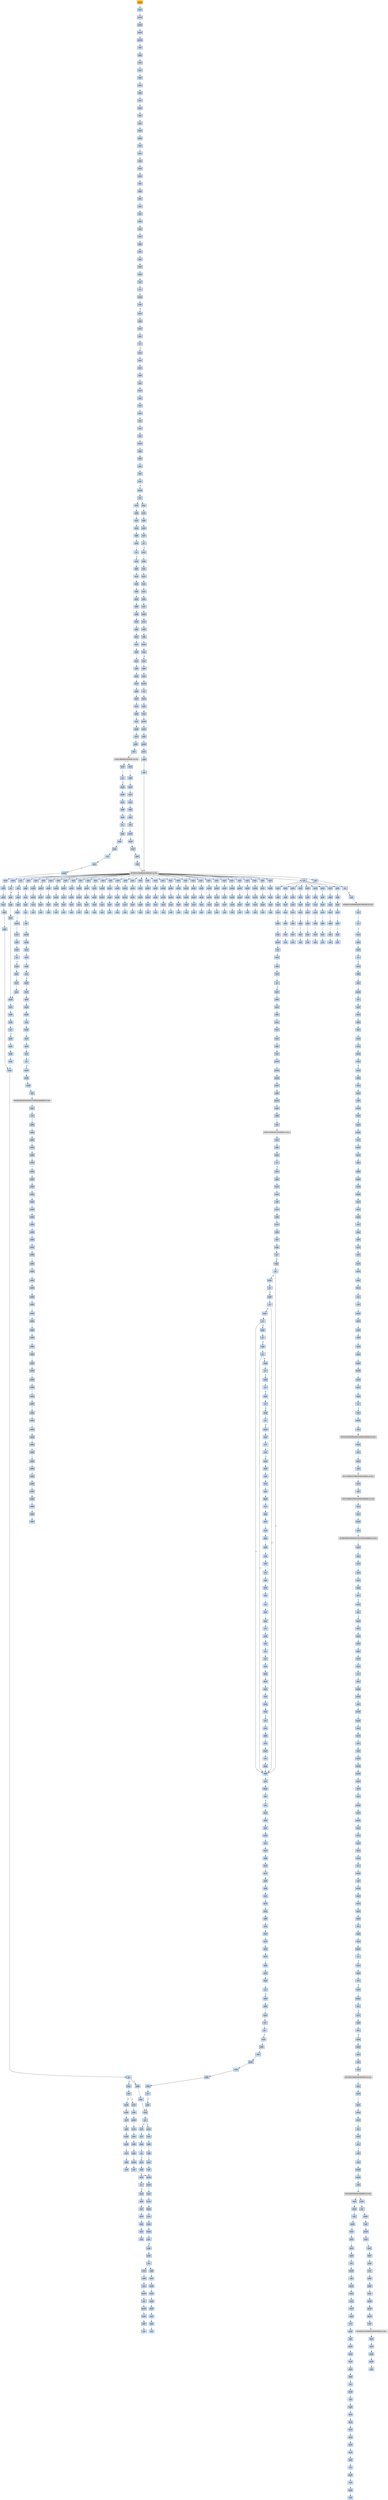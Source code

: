 strict digraph G {
	graph [bgcolor=transparent,
		name=G
	];
	node [color=lightsteelblue,
		fillcolor=lightsteelblue,
		shape=rectangle,
		style=filled
	];
	a0x0044a060pushl_ebp	[color=lightgrey,
		fillcolor=orange,
		label=pushl];
	a0x0044a061movl_esp_ebp	[label=movl];
	a0x0044a060pushl_ebp -> a0x0044a061movl_esp_ebp	[color="#000000"];
	a0x0044a063pushl_ebx	[label=pushl];
	a0x0044a061movl_esp_ebp -> a0x0044a063pushl_ebx	[color="#000000"];
	a0x0044a064pushl_esi	[label=pushl];
	a0x0044a063pushl_ebx -> a0x0044a064pushl_esi	[color="#000000"];
	a0x0044a065pushl_edi	[label=pushl];
	a0x0044a064pushl_esi -> a0x0044a065pushl_edi	[color="#000000"];
	a0x0044a066pusha_	[label=pusha];
	a0x0044a065pushl_edi -> a0x0044a066pusha_	[color="#000000"];
	a0x0044a067call_0x0044a06c	[label=call];
	a0x0044a066pusha_ -> a0x0044a067call_0x0044a06c	[color="#000000"];
	a0x0044a06cpopl_ebp	[label=popl];
	a0x0044a067call_0x0044a06c -> a0x0044a06cpopl_ebp	[color="#000000"];
	a0x0044a06dsubl_0x40286cUINT32_ebp	[label=subl];
	a0x0044a06cpopl_ebp -> a0x0044a06dsubl_0x40286cUINT32_ebp	[color="#000000"];
	a0x0044a073movl_0x40345dUINT32_ecx	[label=movl];
	a0x0044a06dsubl_0x40286cUINT32_ebp -> a0x0044a073movl_0x40345dUINT32_ecx	[color="#000000"];
	a0x0044a078subl_0x4028c6UINT32_ecx	[label=subl];
	a0x0044a073movl_0x40345dUINT32_ecx -> a0x0044a078subl_0x4028c6UINT32_ecx	[color="#000000"];
	a0x0044a07emovl_ebp_edx	[label=movl];
	a0x0044a078subl_0x4028c6UINT32_ecx -> a0x0044a07emovl_ebp_edx	[color="#000000"];
	a0x0044a080addl_0x4028c6UINT32_edx	[label=addl];
	a0x0044a07emovl_ebp_edx -> a0x0044a080addl_0x4028c6UINT32_edx	[color="#000000"];
	a0x0044a086leal_edx__edi	[label=leal];
	a0x0044a080addl_0x4028c6UINT32_edx -> a0x0044a086leal_edx__edi	[color="#000000"];
	a0x0044a088movl_edi_esi	[label=movl];
	a0x0044a086leal_edx__edi -> a0x0044a088movl_edi_esi	[color="#000000"];
	a0x0044a08axorl_eax_eax	[label=xorl];
	a0x0044a088movl_edi_esi -> a0x0044a08axorl_eax_eax	[color="#000000"];
	a0x0044a08cjmp_0x0044a092	[label=jmp];
	a0x0044a08axorl_eax_eax -> a0x0044a08cjmp_0x0044a092	[color="#000000"];
	a0x0044a092lodsb_ds_esi__al	[label=lodsb];
	a0x0044a08cjmp_0x0044a092 -> a0x0044a092lodsb_ds_esi__al	[color="#000000"];
	a0x0044a093addb_cl_al	[label=addb];
	a0x0044a092lodsb_ds_esi__al -> a0x0044a093addb_cl_al	[color="#000000"];
	a0x0044a095rorb_0x2dUINT8_al	[label=rorb];
	a0x0044a093addb_cl_al -> a0x0044a095rorb_0x2dUINT8_al	[color="#000000"];
	a0x0044a098jmp_0x0044a09b	[label=jmp];
	a0x0044a095rorb_0x2dUINT8_al -> a0x0044a098jmp_0x0044a09b	[color="#000000"];
	a0x0044a09bsubb_cl_al	[label=subb];
	a0x0044a098jmp_0x0044a09b -> a0x0044a09bsubb_cl_al	[color="#000000"];
	a0x0044a09ddecb_al	[label=decb];
	a0x0044a09bsubb_cl_al -> a0x0044a09ddecb_al	[color="#000000"];
	a0x0044a09fxorb_0x3fUINT8_al	[label=xorb];
	a0x0044a09ddecb_al -> a0x0044a09fxorb_0x3fUINT8_al	[color="#000000"];
	a0x0044a0a1nop_	[label=nop];
	a0x0044a09fxorb_0x3fUINT8_al -> a0x0044a0a1nop_	[color="#000000"];
	a0x0044a0a2addb_0xffffffb1UINT8_al	[label=addb];
	a0x0044a0a1nop_ -> a0x0044a0a2addb_0xffffffb1UINT8_al	[color="#000000"];
	a0x0044a0a4jmp_0x0044a0a7	[label=jmp];
	a0x0044a0a2addb_0xffffffb1UINT8_al -> a0x0044a0a4jmp_0x0044a0a7	[color="#000000"];
	a0x0044a0a7jmp_0x0044a0aa	[label=jmp];
	a0x0044a0a4jmp_0x0044a0a7 -> a0x0044a0a7jmp_0x0044a0aa	[color="#000000"];
	a0x0044a0aajmp_0x0044a0ad	[label=jmp];
	a0x0044a0a7jmp_0x0044a0aa -> a0x0044a0aajmp_0x0044a0ad	[color="#000000"];
	a0x0044a0adsubb_cl_al	[label=subb];
	a0x0044a0aajmp_0x0044a0ad -> a0x0044a0adsubb_cl_al	[color="#000000"];
	a0x0044a0afrorb_0x52UINT8_al	[label=rorb];
	a0x0044a0adsubb_cl_al -> a0x0044a0afrorb_0x52UINT8_al	[color="#000000"];
	a0x0044a0b2rolb_0x4UINT8_al	[label=rolb];
	a0x0044a0afrorb_0x52UINT8_al -> a0x0044a0b2rolb_0x4UINT8_al	[color="#000000"];
	a0x0044a0b5addb_0xffffff94UINT8_al	[label=addb];
	a0x0044a0b2rolb_0x4UINT8_al -> a0x0044a0b5addb_0xffffff94UINT8_al	[color="#000000"];
	a0x0044a0b7jmp_0x0044a0ba	[label=jmp];
	a0x0044a0b5addb_0xffffff94UINT8_al -> a0x0044a0b7jmp_0x0044a0ba	[color="#000000"];
	a0x0044a0bajmp_0x0044a0bd	[label=jmp];
	a0x0044a0b7jmp_0x0044a0ba -> a0x0044a0bajmp_0x0044a0bd	[color="#000000"];
	a0x0044a0bdxorb_0x7UINT8_al	[label=xorb];
	a0x0044a0bajmp_0x0044a0bd -> a0x0044a0bdxorb_0x7UINT8_al	[color="#000000"];
	a0x0044a0bfsubb_cl_al	[label=subb];
	a0x0044a0bdxorb_0x7UINT8_al -> a0x0044a0bfsubb_cl_al	[color="#000000"];
	a0x0044a0c1nop_	[label=nop];
	a0x0044a0bfsubb_cl_al -> a0x0044a0c1nop_	[color="#000000"];
	a0x0044a0c2stc_	[label=stc];
	a0x0044a0c1nop_ -> a0x0044a0c2stc_	[color="#000000"];
	a0x0044a0c3stosb_al_es_edi_	[label=stosb];
	a0x0044a0c2stc_ -> a0x0044a0c3stosb_al_es_edi_	[color="#000000"];
	a0x0044a0c4loop_0x0044a092	[label=loop];
	a0x0044a0c3stosb_al_es_edi_ -> a0x0044a0c4loop_0x0044a092	[color="#000000"];
	a0x0044a0c6movl_ebp_edx	[label=movl];
	a0x0044a0c4loop_0x0044a092 -> a0x0044a0c6movl_ebp_edx	[color="#000000",
		label=F];
	a0x0044a0c8addl_0x40321fUINT32_edx	[label=addl];
	a0x0044a0c6movl_ebp_edx -> a0x0044a0c8addl_0x40321fUINT32_edx	[color="#000000"];
	a0x0044a0cemovl_0x20esp__eax	[label=movl];
	a0x0044a0c8addl_0x40321fUINT32_edx -> a0x0044a0cemovl_0x20esp__eax	[color="#000000"];
	a0x0044a0d2incl_eax	[label=incl];
	a0x0044a0cemovl_0x20esp__eax -> a0x0044a0d2incl_eax	[color="#000000"];
	a0x0044a0d3js_0x0044a0dd	[label=js];
	a0x0044a0d2incl_eax -> a0x0044a0d3js_0x0044a0dd	[color="#000000"];
	a0x0044a0d5movl_0x1UINT32_edx_	[label=movl];
	a0x0044a0d3js_0x0044a0dd -> a0x0044a0d5movl_0x1UINT32_edx_	[color="#000000",
		label=F];
	a0x0044a0dbjmp_0x0044a0e3	[label=jmp];
	a0x0044a0d5movl_0x1UINT32_edx_ -> a0x0044a0dbjmp_0x0044a0e3	[color="#000000"];
	a0x0044a0e3movl_ebp_edx	[label=movl];
	a0x0044a0dbjmp_0x0044a0e3 -> a0x0044a0e3movl_ebp_edx	[color="#000000"];
	a0x0044a0e5addl_0x402866UINT32_edx	[label=addl];
	a0x0044a0e3movl_ebp_edx -> a0x0044a0e5addl_0x402866UINT32_edx	[color="#000000"];
	a0x0044a0ebleal_edx__eax	[label=leal];
	a0x0044a0e5addl_0x402866UINT32_edx -> a0x0044a0ebleal_edx__eax	[color="#000000"];
	a0x0044a0edmovl_0x403065UINT32_ecx	[label=movl];
	a0x0044a0ebleal_edx__eax -> a0x0044a0edmovl_0x403065UINT32_ecx	[color="#000000"];
	a0x0044a0f2subl_0x402866UINT32_ecx	[label=subl];
	a0x0044a0edmovl_0x403065UINT32_ecx -> a0x0044a0f2subl_0x402866UINT32_ecx	[color="#000000"];
	a0x0044a0f8call_0x0044a401	[label=call];
	a0x0044a0f2subl_0x402866UINT32_ecx -> a0x0044a0f8call_0x0044a401	[color="#000000"];
	a0x0044a401movl_eax_edi	[label=movl];
	a0x0044a0f8call_0x0044a401 -> a0x0044a401movl_eax_edi	[color="#000000"];
	a0x0044a403xorl_eax_eax	[label=xorl];
	a0x0044a401movl_eax_edi -> a0x0044a403xorl_eax_eax	[color="#000000"];
	a0x0044a405xorl_ebx_ebx	[label=xorl];
	a0x0044a403xorl_eax_eax -> a0x0044a405xorl_ebx_ebx	[color="#000000"];
	a0x0044a407xorl_edx_edx	[label=xorl];
	a0x0044a405xorl_ebx_ebx -> a0x0044a407xorl_edx_edx	[color="#000000"];
	a0x0044a409movb_edi__al	[label=movb];
	a0x0044a407xorl_edx_edx -> a0x0044a409movb_edi__al	[color="#000000"];
	a0x0044a40bmull_edx_eax	[label=mull];
	a0x0044a409movb_edi__al -> a0x0044a40bmull_edx_eax	[color="#000000"];
	a0x0044a40daddl_eax_ebx	[label=addl];
	a0x0044a40bmull_edx_eax -> a0x0044a40daddl_eax_ebx	[color="#000000"];
	a0x0044a40fincl_edx	[label=incl];
	a0x0044a40daddl_eax_ebx -> a0x0044a40fincl_edx	[color="#000000"];
	a0x0044a410incl_edi	[label=incl];
	a0x0044a40fincl_edx -> a0x0044a410incl_edi	[color="#000000"];
	a0x0044a411loop_0x0044a409	[label=loop];
	a0x0044a410incl_edi -> a0x0044a411loop_0x0044a409	[color="#000000"];
	a0x0044a413xchgl_eax_ebx	[label=xchgl];
	a0x0044a411loop_0x0044a409 -> a0x0044a413xchgl_eax_ebx	[color="#000000",
		label=F];
	a0x0044a414ret	[label=ret];
	a0x0044a413xchgl_eax_ebx -> a0x0044a414ret	[color="#000000"];
	a0x0044a0fdmovl_ebp_edx	[label=movl];
	a0x0044a414ret -> a0x0044a0fdmovl_ebp_edx	[color="#000000"];
	a0x0044a815jmp_0x0044a819	[label=jmp];
	a0x0044a414ret -> a0x0044a815jmp_0x0044a819	[color="#000000"];
	a0x0044a0ffaddl_0x40321bUINT32_edx	[label=addl];
	a0x0044a0fdmovl_ebp_edx -> a0x0044a0ffaddl_0x40321bUINT32_edx	[color="#000000"];
	a0x0044a105movl_eax_edx_	[label=movl];
	a0x0044a0ffaddl_0x40321bUINT32_edx -> a0x0044a105movl_eax_edx_	[color="#000000"];
	a0x0044a107movl_ebp_edx	[label=movl];
	a0x0044a105movl_eax_edx_ -> a0x0044a107movl_ebp_edx	[color="#000000"];
	a0x0044a109addl_0x403213UINT32_edx	[label=addl];
	a0x0044a107movl_ebp_edx -> a0x0044a109addl_0x403213UINT32_edx	[color="#000000"];
	a0x0044a10ftestl_0x1UINT32_edx_	[label=testl];
	a0x0044a109addl_0x403213UINT32_edx -> a0x0044a10ftestl_0x1UINT32_edx_	[color="#000000"];
	a0x0044a115je_0x0044a15f	[label=je];
	a0x0044a10ftestl_0x1UINT32_edx_ -> a0x0044a115je_0x0044a15f	[color="#000000"];
	a0x0044a15fmovl_ebp_edx	[label=movl];
	a0x0044a115je_0x0044a15f -> a0x0044a15fmovl_ebp_edx	[color="#000000",
		label=T];
	a0x0044a161addl_0x40320bUINT32_edx	[label=addl];
	a0x0044a15fmovl_ebp_edx -> a0x0044a161addl_0x40320bUINT32_edx	[color="#000000"];
	a0x0044a167movl_edx__eax	[label=movl];
	a0x0044a161addl_0x40320bUINT32_edx -> a0x0044a167movl_edx__eax	[color="#000000"];
	a0x0044a169addl_0x3ceax__eax	[label=addl];
	a0x0044a167movl_edx__eax -> a0x0044a169addl_0x3ceax__eax	[color="#000000"];
	a0x0044a16caddl_0x80UINT32_eax	[label=addl];
	a0x0044a169addl_0x3ceax__eax -> a0x0044a16caddl_0x80UINT32_eax	[color="#000000"];
	a0x0044a171movl_eax__ecx	[label=movl];
	a0x0044a16caddl_0x80UINT32_eax -> a0x0044a171movl_eax__ecx	[color="#000000"];
	a0x0044a173addl_edx__ecx	[label=addl];
	a0x0044a171movl_eax__ecx -> a0x0044a173addl_edx__ecx	[color="#000000"];
	a0x0044a175addl_0x10UINT8_ecx	[label=addl];
	a0x0044a173addl_edx__ecx -> a0x0044a175addl_0x10UINT8_ecx	[color="#000000"];
	a0x0044a178movl_ecx__eax	[label=movl];
	a0x0044a175addl_0x10UINT8_ecx -> a0x0044a178movl_ecx__eax	[color="#000000"];
	a0x0044a17aaddl_edx__eax	[label=addl];
	a0x0044a178movl_ecx__eax -> a0x0044a17aaddl_edx__eax	[color="#000000"];
	a0x0044a17cmovl_eax__ebx	[label=movl];
	a0x0044a17aaddl_edx__eax -> a0x0044a17cmovl_eax__ebx	[color="#000000"];
	a0x0044a17emovl_ebp_edx	[label=movl];
	a0x0044a17cmovl_eax__ebx -> a0x0044a17emovl_ebp_edx	[color="#000000"];
	a0x0044a180addl_0x403397UINT32_edx	[label=addl];
	a0x0044a17emovl_ebp_edx -> a0x0044a180addl_0x403397UINT32_edx	[color="#000000"];
	a0x0044a186movl_ebx_edx_	[label=movl];
	a0x0044a180addl_0x403397UINT32_edx -> a0x0044a186movl_ebx_edx_	[color="#000000"];
	a0x0044a188addl_0x4UINT8_eax	[label=addl];
	a0x0044a186movl_ebx_edx_ -> a0x0044a188addl_0x4UINT8_eax	[color="#000000"];
	a0x0044a18bmovl_eax__ebx	[label=movl];
	a0x0044a188addl_0x4UINT8_eax -> a0x0044a18bmovl_eax__ebx	[color="#000000"];
	a0x0044a18dmovl_ebp_edx	[label=movl];
	a0x0044a18bmovl_eax__ebx -> a0x0044a18dmovl_ebp_edx	[color="#000000"];
	a0x0044a18faddl_0x40339bUINT32_edx	[label=addl];
	a0x0044a18dmovl_ebp_edx -> a0x0044a18faddl_0x40339bUINT32_edx	[color="#000000"];
	a0x0044a195movl_ebx_edx_	[label=movl];
	a0x0044a18faddl_0x40339bUINT32_edx -> a0x0044a195movl_ebx_edx_	[color="#000000"];
	a0x0044a197movl_ebp_edx	[label=movl];
	a0x0044a195movl_ebx_edx_ -> a0x0044a197movl_ebp_edx	[color="#000000"];
	a0x0044a199addl_0x40339fUINT32_edx	[label=addl];
	a0x0044a197movl_ebp_edx -> a0x0044a199addl_0x40339fUINT32_edx	[color="#000000"];
	a0x0044a19fleal_edx__eax	[label=leal];
	a0x0044a199addl_0x40339fUINT32_edx -> a0x0044a19fleal_edx__eax	[color="#000000"];
	a0x0044a1a1pushl_eax	[label=pushl];
	a0x0044a19fleal_edx__eax -> a0x0044a1a1pushl_eax	[color="#000000"];
	a0x0044a1a2movl_ebp_edx	[label=movl];
	a0x0044a1a1pushl_eax -> a0x0044a1a2movl_ebp_edx	[color="#000000"];
	a0x0044a1a4addl_0x403397UINT32_edx	[label=addl];
	a0x0044a1a2movl_ebp_edx -> a0x0044a1a4addl_0x403397UINT32_edx	[color="#000000"];
	a0x0044a1aacall_edx_	[label=call];
	a0x0044a1a4addl_0x403397UINT32_edx -> a0x0044a1aacall_edx_	[color="#000000"];
	LOADLIBRARYA_KERNEL32_DLL	[color=lightgrey,
		fillcolor=lightgrey,
		label="LOADLIBRARYA-KERNEL32-DLL"];
	a0x0044a1aacall_edx_ -> LOADLIBRARYA_KERNEL32_DLL	[color="#000000"];
	a0x0044a1acmovl_ebp_edx	[label=movl];
	LOADLIBRARYA_KERNEL32_DLL -> a0x0044a1acmovl_ebp_edx	[color="#000000"];
	a0x0044a67atestl_eax_eax	[label=testl];
	LOADLIBRARYA_KERNEL32_DLL -> a0x0044a67atestl_eax_eax	[color="#000000"];
	a0x0044a1aeaddl_0x4033acUINT32_edx	[label=addl];
	a0x0044a1acmovl_ebp_edx -> a0x0044a1aeaddl_0x4033acUINT32_edx	[color="#000000"];
	a0x0044a1b4movl_eax_esi	[label=movl];
	a0x0044a1aeaddl_0x4033acUINT32_edx -> a0x0044a1b4movl_eax_esi	[color="#000000"];
	a0x0044a1b6movl_eax_edx_	[label=movl];
	a0x0044a1b4movl_eax_esi -> a0x0044a1b6movl_eax_edx_	[color="#000000"];
	a0x0044a1b8movl_ebp_edx	[label=movl];
	a0x0044a1b6movl_eax_edx_ -> a0x0044a1b8movl_ebp_edx	[color="#000000"];
	a0x0044a1baaddl_0x4033b0UINT32_edx	[label=addl];
	a0x0044a1b8movl_ebp_edx -> a0x0044a1baaddl_0x4033b0UINT32_edx	[color="#000000"];
	a0x0044a1c0leal_edx__eax	[label=leal];
	a0x0044a1baaddl_0x4033b0UINT32_edx -> a0x0044a1c0leal_edx__eax	[color="#000000"];
	a0x0044a1c2call_0x0044a2a5	[label=call];
	a0x0044a1c0leal_edx__eax -> a0x0044a1c2call_0x0044a2a5	[color="#000000"];
	a0x0044a2a5pushl_eax	[label=pushl];
	a0x0044a1c2call_0x0044a2a5 -> a0x0044a2a5pushl_eax	[color="#000000"];
	a0x0044a2a6pushl_esi	[label=pushl];
	a0x0044a2a5pushl_eax -> a0x0044a2a6pushl_esi	[color="#000000"];
	a0x0044a2a7movl_ebp_edx	[label=movl];
	a0x0044a2a6pushl_esi -> a0x0044a2a7movl_ebp_edx	[color="#000000"];
	a0x0044a2a9addl_0x40339bUINT32_edx	[label=addl];
	a0x0044a2a7movl_ebp_edx -> a0x0044a2a9addl_0x40339bUINT32_edx	[color="#000000"];
	a0x0044a2afcall_edx_	[label=call];
	a0x0044a2a9addl_0x40339bUINT32_edx -> a0x0044a2afcall_edx_	[color="#000000"];
	GETPROCADDRESS_KERNEL32_DLL	[color=lightgrey,
		fillcolor=lightgrey,
		label="GETPROCADDRESS-KERNEL32-DLL"];
	a0x0044a2afcall_edx_ -> GETPROCADDRESS_KERNEL32_DLL	[color="#000000"];
	a0x0044a2b1ret	[label=ret];
	GETPROCADDRESS_KERNEL32_DLL -> a0x0044a2b1ret	[color="#000000"];
	a0x0044a700orl_eax_eax	[label=orl];
	GETPROCADDRESS_KERNEL32_DLL -> a0x0044a700orl_eax_eax	[color="#000000"];
	a0x0044a749testl_eax_eax	[label=testl];
	GETPROCADDRESS_KERNEL32_DLL -> a0x0044a749testl_eax_eax	[color="#000000"];
	a0x0044a884orl_eax_eax	[label=orl];
	GETPROCADDRESS_KERNEL32_DLL -> a0x0044a884orl_eax_eax	[color="#000000"];
	a0x00409248xorl_0x004250d0_eax	[label=xorl];
	GETPROCADDRESS_KERNEL32_DLL -> a0x00409248xorl_0x004250d0_eax	[color="#000000"];
	a0x0040925bxorl_0x004250d0_eax	[label=xorl];
	GETPROCADDRESS_KERNEL32_DLL -> a0x0040925bxorl_0x004250d0_eax	[color="#000000"];
	a0x0040926exorl_0x004250d0_eax	[label=xorl];
	GETPROCADDRESS_KERNEL32_DLL -> a0x0040926exorl_0x004250d0_eax	[color="#000000"];
	a0x00409281xorl_0x004250d0_eax	[label=xorl];
	GETPROCADDRESS_KERNEL32_DLL -> a0x00409281xorl_0x004250d0_eax	[color="#000000"];
	a0x00409294xorl_0x004250d0_eax	[label=xorl];
	GETPROCADDRESS_KERNEL32_DLL -> a0x00409294xorl_0x004250d0_eax	[color="#000000"];
	a0x004092a7xorl_0x004250d0_eax	[label=xorl];
	GETPROCADDRESS_KERNEL32_DLL -> a0x004092a7xorl_0x004250d0_eax	[color="#000000"];
	a0x004092baxorl_0x004250d0_eax	[label=xorl];
	GETPROCADDRESS_KERNEL32_DLL -> a0x004092baxorl_0x004250d0_eax	[color="#000000"];
	a0x004092cdxorl_0x004250d0_eax	[label=xorl];
	GETPROCADDRESS_KERNEL32_DLL -> a0x004092cdxorl_0x004250d0_eax	[color="#000000"];
	a0x004092e0xorl_0x004250d0_eax	[label=xorl];
	GETPROCADDRESS_KERNEL32_DLL -> a0x004092e0xorl_0x004250d0_eax	[color="#000000"];
	a0x004092f3xorl_0x004250d0_eax	[label=xorl];
	GETPROCADDRESS_KERNEL32_DLL -> a0x004092f3xorl_0x004250d0_eax	[color="#000000"];
	a0x00409306xorl_0x004250d0_eax	[label=xorl];
	GETPROCADDRESS_KERNEL32_DLL -> a0x00409306xorl_0x004250d0_eax	[color="#000000"];
	a0x00409319xorl_0x004250d0_eax	[label=xorl];
	GETPROCADDRESS_KERNEL32_DLL -> a0x00409319xorl_0x004250d0_eax	[color="#000000"];
	a0x0040932cxorl_0x004250d0_eax	[label=xorl];
	GETPROCADDRESS_KERNEL32_DLL -> a0x0040932cxorl_0x004250d0_eax	[color="#000000"];
	a0x0040933fxorl_0x004250d0_eax	[label=xorl];
	GETPROCADDRESS_KERNEL32_DLL -> a0x0040933fxorl_0x004250d0_eax	[color="#000000"];
	a0x00409352xorl_0x004250d0_eax	[label=xorl];
	GETPROCADDRESS_KERNEL32_DLL -> a0x00409352xorl_0x004250d0_eax	[color="#000000"];
	a0x00409365xorl_0x004250d0_eax	[label=xorl];
	GETPROCADDRESS_KERNEL32_DLL -> a0x00409365xorl_0x004250d0_eax	[color="#000000"];
	a0x00409378xorl_0x004250d0_eax	[label=xorl];
	GETPROCADDRESS_KERNEL32_DLL -> a0x00409378xorl_0x004250d0_eax	[color="#000000"];
	a0x0040938bxorl_0x004250d0_eax	[label=xorl];
	GETPROCADDRESS_KERNEL32_DLL -> a0x0040938bxorl_0x004250d0_eax	[color="#000000"];
	a0x0040939exorl_0x004250d0_eax	[label=xorl];
	GETPROCADDRESS_KERNEL32_DLL -> a0x0040939exorl_0x004250d0_eax	[color="#000000"];
	a0x004093b1xorl_0x004250d0_eax	[label=xorl];
	GETPROCADDRESS_KERNEL32_DLL -> a0x004093b1xorl_0x004250d0_eax	[color="#000000"];
	a0x004093c4xorl_0x004250d0_eax	[label=xorl];
	GETPROCADDRESS_KERNEL32_DLL -> a0x004093c4xorl_0x004250d0_eax	[color="#000000"];
	a0x004093d7xorl_0x004250d0_eax	[label=xorl];
	GETPROCADDRESS_KERNEL32_DLL -> a0x004093d7xorl_0x004250d0_eax	[color="#000000"];
	a0x004093eaxorl_0x004250d0_eax	[label=xorl];
	GETPROCADDRESS_KERNEL32_DLL -> a0x004093eaxorl_0x004250d0_eax	[color="#000000"];
	a0x004093fdxorl_0x004250d0_eax	[label=xorl];
	GETPROCADDRESS_KERNEL32_DLL -> a0x004093fdxorl_0x004250d0_eax	[color="#000000"];
	a0x00409410xorl_0x004250d0_eax	[label=xorl];
	GETPROCADDRESS_KERNEL32_DLL -> a0x00409410xorl_0x004250d0_eax	[color="#000000"];
	a0x00409423xorl_0x004250d0_eax	[label=xorl];
	GETPROCADDRESS_KERNEL32_DLL -> a0x00409423xorl_0x004250d0_eax	[color="#000000"];
	a0x00409436xorl_0x004250d0_eax	[label=xorl];
	GETPROCADDRESS_KERNEL32_DLL -> a0x00409436xorl_0x004250d0_eax	[color="#000000"];
	a0x00409449xorl_0x004250d0_eax	[label=xorl];
	GETPROCADDRESS_KERNEL32_DLL -> a0x00409449xorl_0x004250d0_eax	[color="#000000"];
	a0x0040945cxorl_0x004250d0_eax	[label=xorl];
	GETPROCADDRESS_KERNEL32_DLL -> a0x0040945cxorl_0x004250d0_eax	[color="#000000"];
	a0x0040946fxorl_0x004250d0_eax	[label=xorl];
	GETPROCADDRESS_KERNEL32_DLL -> a0x0040946fxorl_0x004250d0_eax	[color="#000000"];
	a0x00409482xorl_0x004250d0_eax	[label=xorl];
	GETPROCADDRESS_KERNEL32_DLL -> a0x00409482xorl_0x004250d0_eax	[color="#000000"];
	a0x00409495xorl_0x004250d0_eax	[label=xorl];
	GETPROCADDRESS_KERNEL32_DLL -> a0x00409495xorl_0x004250d0_eax	[color="#000000"];
	a0x004094a8xorl_0x004250d0_eax	[label=xorl];
	GETPROCADDRESS_KERNEL32_DLL -> a0x004094a8xorl_0x004250d0_eax	[color="#000000"];
	a0x0044a1c7movl_ebp_edx	[label=movl];
	a0x0044a2b1ret -> a0x0044a1c7movl_ebp_edx	[color="#000000"];
	a0x0044a1e0movl_ebp_edx	[label=movl];
	a0x0044a2b1ret -> a0x0044a1e0movl_ebp_edx	[color="#000000"];
	a0x0044a1f9movl_ebp_edx	[label=movl];
	a0x0044a2b1ret -> a0x0044a1f9movl_ebp_edx	[color="#000000"];
	a0x0044a212movl_ebp_edx	[label=movl];
	a0x0044a2b1ret -> a0x0044a212movl_ebp_edx	[color="#000000"];
	a0x0044a22bmovl_ebp_edx	[label=movl];
	a0x0044a2b1ret -> a0x0044a22bmovl_ebp_edx	[color="#000000"];
	a0x0044a244movl_ebp_edx	[label=movl];
	a0x0044a2b1ret -> a0x0044a244movl_ebp_edx	[color="#000000"];
	a0x0044a25dmovl_ebp_edx	[label=movl];
	a0x0044a2b1ret -> a0x0044a25dmovl_ebp_edx	[color="#000000"];
	a0x0044a276movl_ebp_edx	[label=movl];
	a0x0044a2b1ret -> a0x0044a276movl_ebp_edx	[color="#000000"];
	a0x0044a28fmovl_ebp_edx	[label=movl];
	a0x0044a2b1ret -> a0x0044a28fmovl_ebp_edx	[color="#000000"];
	a0x0044a1c9addl_0x4033c1UINT32_edx	[label=addl];
	a0x0044a1c7movl_ebp_edx -> a0x0044a1c9addl_0x4033c1UINT32_edx	[color="#000000"];
	a0x0044a1cfmovl_eax_edx_	[label=movl];
	a0x0044a1c9addl_0x4033c1UINT32_edx -> a0x0044a1cfmovl_eax_edx_	[color="#000000"];
	a0x0044a1d1movl_ebp_edx	[label=movl];
	a0x0044a1cfmovl_eax_edx_ -> a0x0044a1d1movl_ebp_edx	[color="#000000"];
	a0x0044a1d3addl_0x4033c5UINT32_edx	[label=addl];
	a0x0044a1d1movl_ebp_edx -> a0x0044a1d3addl_0x4033c5UINT32_edx	[color="#000000"];
	a0x0044a1d9leal_edx__eax	[label=leal];
	a0x0044a1d3addl_0x4033c5UINT32_edx -> a0x0044a1d9leal_edx__eax	[color="#000000"];
	a0x0044a1dbcall_0x0044a2a5	[label=call];
	a0x0044a1d9leal_edx__eax -> a0x0044a1dbcall_0x0044a2a5	[color="#000000"];
	a0x0044a1e2addl_0x4033d4UINT32_edx	[label=addl];
	a0x0044a1e0movl_ebp_edx -> a0x0044a1e2addl_0x4033d4UINT32_edx	[color="#000000"];
	a0x0044a1e8movl_eax_edx_	[label=movl];
	a0x0044a1e2addl_0x4033d4UINT32_edx -> a0x0044a1e8movl_eax_edx_	[color="#000000"];
	a0x0044a1eamovl_ebp_edx	[label=movl];
	a0x0044a1e8movl_eax_edx_ -> a0x0044a1eamovl_ebp_edx	[color="#000000"];
	a0x0044a1ecaddl_0x4033d8UINT32_edx	[label=addl];
	a0x0044a1eamovl_ebp_edx -> a0x0044a1ecaddl_0x4033d8UINT32_edx	[color="#000000"];
	a0x0044a1f2leal_edx__eax	[label=leal];
	a0x0044a1ecaddl_0x4033d8UINT32_edx -> a0x0044a1f2leal_edx__eax	[color="#000000"];
	a0x0044a1f4call_0x0044a2a5	[label=call];
	a0x0044a1f2leal_edx__eax -> a0x0044a1f4call_0x0044a2a5	[color="#000000"];
	a0x0044a1fbaddl_0x4033ebUINT32_edx	[label=addl];
	a0x0044a1f9movl_ebp_edx -> a0x0044a1fbaddl_0x4033ebUINT32_edx	[color="#000000"];
	a0x0044a201movl_eax_edx_	[label=movl];
	a0x0044a1fbaddl_0x4033ebUINT32_edx -> a0x0044a201movl_eax_edx_	[color="#000000"];
	a0x0044a203movl_ebp_edx	[label=movl];
	a0x0044a201movl_eax_edx_ -> a0x0044a203movl_ebp_edx	[color="#000000"];
	a0x0044a205addl_0x4033efUINT32_edx	[label=addl];
	a0x0044a203movl_ebp_edx -> a0x0044a205addl_0x4033efUINT32_edx	[color="#000000"];
	a0x0044a20bleal_edx__eax	[label=leal];
	a0x0044a205addl_0x4033efUINT32_edx -> a0x0044a20bleal_edx__eax	[color="#000000"];
	a0x0044a20dcall_0x0044a2a5	[label=call];
	a0x0044a20bleal_edx__eax -> a0x0044a20dcall_0x0044a2a5	[color="#000000"];
	a0x0044a214addl_0x4033fbUINT32_edx	[label=addl];
	a0x0044a212movl_ebp_edx -> a0x0044a214addl_0x4033fbUINT32_edx	[color="#000000"];
	a0x0044a21amovl_eax_edx_	[label=movl];
	a0x0044a214addl_0x4033fbUINT32_edx -> a0x0044a21amovl_eax_edx_	[color="#000000"];
	a0x0044a21cmovl_ebp_edx	[label=movl];
	a0x0044a21amovl_eax_edx_ -> a0x0044a21cmovl_ebp_edx	[color="#000000"];
	a0x0044a21eaddl_0x4033ffUINT32_edx	[label=addl];
	a0x0044a21cmovl_ebp_edx -> a0x0044a21eaddl_0x4033ffUINT32_edx	[color="#000000"];
	a0x0044a224leal_edx__eax	[label=leal];
	a0x0044a21eaddl_0x4033ffUINT32_edx -> a0x0044a224leal_edx__eax	[color="#000000"];
	a0x0044a226call_0x0044a2a5	[label=call];
	a0x0044a224leal_edx__eax -> a0x0044a226call_0x0044a2a5	[color="#000000"];
	a0x0044a22daddl_0x40340bUINT32_edx	[label=addl];
	a0x0044a22bmovl_ebp_edx -> a0x0044a22daddl_0x40340bUINT32_edx	[color="#000000"];
	a0x0044a233movl_eax_edx_	[label=movl];
	a0x0044a22daddl_0x40340bUINT32_edx -> a0x0044a233movl_eax_edx_	[color="#000000"];
	a0x0044a235movl_ebp_edx	[label=movl];
	a0x0044a233movl_eax_edx_ -> a0x0044a235movl_ebp_edx	[color="#000000"];
	a0x0044a237addl_0x40340fUINT32_edx	[label=addl];
	a0x0044a235movl_ebp_edx -> a0x0044a237addl_0x40340fUINT32_edx	[color="#000000"];
	a0x0044a23dleal_edx__eax	[label=leal];
	a0x0044a237addl_0x40340fUINT32_edx -> a0x0044a23dleal_edx__eax	[color="#000000"];
	a0x0044a23fcall_0x0044a2a5	[label=call];
	a0x0044a23dleal_edx__eax -> a0x0044a23fcall_0x0044a2a5	[color="#000000"];
	a0x0044a246addl_0x40341aUINT32_edx	[label=addl];
	a0x0044a244movl_ebp_edx -> a0x0044a246addl_0x40341aUINT32_edx	[color="#000000"];
	a0x0044a24cmovl_eax_edx_	[label=movl];
	a0x0044a246addl_0x40341aUINT32_edx -> a0x0044a24cmovl_eax_edx_	[color="#000000"];
	a0x0044a24emovl_ebp_edx	[label=movl];
	a0x0044a24cmovl_eax_edx_ -> a0x0044a24emovl_ebp_edx	[color="#000000"];
	a0x0044a250addl_0x40341eUINT32_edx	[label=addl];
	a0x0044a24emovl_ebp_edx -> a0x0044a250addl_0x40341eUINT32_edx	[color="#000000"];
	a0x0044a256leal_edx__eax	[label=leal];
	a0x0044a250addl_0x40341eUINT32_edx -> a0x0044a256leal_edx__eax	[color="#000000"];
	a0x0044a258call_0x0044a2a5	[label=call];
	a0x0044a256leal_edx__eax -> a0x0044a258call_0x0044a2a5	[color="#000000"];
	a0x0044a25faddl_0x403427UINT32_edx	[label=addl];
	a0x0044a25dmovl_ebp_edx -> a0x0044a25faddl_0x403427UINT32_edx	[color="#000000"];
	a0x0044a265movl_eax_edx_	[label=movl];
	a0x0044a25faddl_0x403427UINT32_edx -> a0x0044a265movl_eax_edx_	[color="#000000"];
	a0x0044a267movl_ebp_edx	[label=movl];
	a0x0044a265movl_eax_edx_ -> a0x0044a267movl_ebp_edx	[color="#000000"];
	a0x0044a269addl_0x40342bUINT32_edx	[label=addl];
	a0x0044a267movl_ebp_edx -> a0x0044a269addl_0x40342bUINT32_edx	[color="#000000"];
	a0x0044a26fleal_edx__eax	[label=leal];
	a0x0044a269addl_0x40342bUINT32_edx -> a0x0044a26fleal_edx__eax	[color="#000000"];
	a0x0044a271call_0x0044a2a5	[label=call];
	a0x0044a26fleal_edx__eax -> a0x0044a271call_0x0044a2a5	[color="#000000"];
	a0x0044a278addl_0x403437UINT32_edx	[label=addl];
	a0x0044a276movl_ebp_edx -> a0x0044a278addl_0x403437UINT32_edx	[color="#000000"];
	a0x0044a27emovl_eax_edx_	[label=movl];
	a0x0044a278addl_0x403437UINT32_edx -> a0x0044a27emovl_eax_edx_	[color="#000000"];
	a0x0044a280movl_ebp_edx	[label=movl];
	a0x0044a27emovl_eax_edx_ -> a0x0044a280movl_ebp_edx	[color="#000000"];
	a0x0044a282addl_0x40343bUINT32_edx	[label=addl];
	a0x0044a280movl_ebp_edx -> a0x0044a282addl_0x40343bUINT32_edx	[color="#000000"];
	a0x0044a288leal_edx__eax	[label=leal];
	a0x0044a282addl_0x40343bUINT32_edx -> a0x0044a288leal_edx__eax	[color="#000000"];
	a0x0044a28acall_0x0044a2a5	[label=call];
	a0x0044a288leal_edx__eax -> a0x0044a28acall_0x0044a2a5	[color="#000000"];
	a0x0044a291addl_0x403447UINT32_edx	[label=addl];
	a0x0044a28fmovl_ebp_edx -> a0x0044a291addl_0x403447UINT32_edx	[color="#000000"];
	a0x0044a297movl_eax_edx_	[label=movl];
	a0x0044a291addl_0x403447UINT32_edx -> a0x0044a297movl_eax_edx_	[color="#000000"];
	a0x0044a299movl_ebp_edx	[label=movl];
	a0x0044a297movl_eax_edx_ -> a0x0044a299movl_ebp_edx	[color="#000000"];
	a0x0044a29baddl_0x402ab2UINT32_edx	[label=addl];
	a0x0044a299movl_ebp_edx -> a0x0044a29baddl_0x402ab2UINT32_edx	[color="#000000"];
	a0x0044a2a1leal_edx__eax	[label=leal];
	a0x0044a29baddl_0x402ab2UINT32_edx -> a0x0044a2a1leal_edx__eax	[color="#000000"];
	a0x0044a2a3pushl_eax	[label=pushl];
	a0x0044a2a1leal_edx__eax -> a0x0044a2a3pushl_eax	[color="#000000"];
	a0x0044a2a4ret	[label=ret];
	a0x0044a2a3pushl_eax -> a0x0044a2a4ret	[color="#000000"];
	a0x0044a2b2movl_ebp_edx	[label=movl];
	a0x0044a2a4ret -> a0x0044a2b2movl_ebp_edx	[color="#000000"];
	a0x0044a2b4addl_0x403213UINT32_edx	[label=addl];
	a0x0044a2b2movl_ebp_edx -> a0x0044a2b4addl_0x403213UINT32_edx	[color="#000000"];
	a0x0044a2batestl_0x10UINT32_edx_	[label=testl];
	a0x0044a2b4addl_0x403213UINT32_edx -> a0x0044a2batestl_0x10UINT32_edx_	[color="#000000"];
	a0x0044a2c0je_0x0044a2fd	[label=je];
	a0x0044a2batestl_0x10UINT32_edx_ -> a0x0044a2c0je_0x0044a2fd	[color="#000000"];
	a0x0044a2fdmovl_ebp_edx	[label=movl];
	a0x0044a2c0je_0x0044a2fd -> a0x0044a2fdmovl_ebp_edx	[color="#000000",
		label=T];
	a0x0044a2ffaddl_0x40320bUINT32_edx	[label=addl];
	a0x0044a2fdmovl_ebp_edx -> a0x0044a2ffaddl_0x40320bUINT32_edx	[color="#000000"];
	a0x0044a305movl_edx__edi	[label=movl];
	a0x0044a2ffaddl_0x40320bUINT32_edx -> a0x0044a305movl_edx__edi	[color="#000000"];
	a0x0044a307addl_0x3cedi__edi	[label=addl];
	a0x0044a305movl_edx__edi -> a0x0044a307addl_0x3cedi__edi	[color="#000000"];
	a0x0044a30amovl_edx__esi	[label=movl];
	a0x0044a307addl_0x3cedi__edi -> a0x0044a30amovl_edx__esi	[color="#000000"];
	a0x0044a30cmovl_0x54edi__ecx	[label=movl];
	a0x0044a30amovl_edx__esi -> a0x0044a30cmovl_0x54edi__ecx	[color="#000000"];
	a0x0044a30fmovl_ebp_edx	[label=movl];
	a0x0044a30cmovl_0x54edi__ecx -> a0x0044a30fmovl_ebp_edx	[color="#000000"];
	a0x0044a311addl_0x403479UINT32_edx	[label=addl];
	a0x0044a30fmovl_ebp_edx -> a0x0044a311addl_0x403479UINT32_edx	[color="#000000"];
	a0x0044a317leal_edx__eax	[label=leal];
	a0x0044a311addl_0x403479UINT32_edx -> a0x0044a317leal_edx__eax	[color="#000000"];
	a0x0044a319pushl_eax	[label=pushl];
	a0x0044a317leal_edx__eax -> a0x0044a319pushl_eax	[color="#000000"];
	a0x0044a31apushl_0x4UINT8	[label=pushl];
	a0x0044a319pushl_eax -> a0x0044a31apushl_0x4UINT8	[color="#000000"];
	a0x0044a31cpushl_ecx	[label=pushl];
	a0x0044a31apushl_0x4UINT8 -> a0x0044a31cpushl_ecx	[color="#000000"];
	a0x0044a31dmovl_ebp_edx	[label=movl];
	a0x0044a31cpushl_ecx -> a0x0044a31dmovl_ebp_edx	[color="#000000"];
	a0x0044a31faddl_0x40320bUINT32_edx	[label=addl];
	a0x0044a31dmovl_ebp_edx -> a0x0044a31faddl_0x40320bUINT32_edx	[color="#000000"];
	a0x0044a325pushl_edx_	[label=pushl];
	a0x0044a31faddl_0x40320bUINT32_edx -> a0x0044a325pushl_edx_	[color="#000000"];
	a0x0044a327movl_ebp_edx	[label=movl];
	a0x0044a325pushl_edx_ -> a0x0044a327movl_ebp_edx	[color="#000000"];
	a0x0044a329addl_0x4033d4UINT32_edx	[label=addl];
	a0x0044a327movl_ebp_edx -> a0x0044a329addl_0x4033d4UINT32_edx	[color="#000000"];
	a0x0044a32fcall_edx_	[label=call];
	a0x0044a329addl_0x4033d4UINT32_edx -> a0x0044a32fcall_edx_	[color="#000000"];
	VIRTUALPROTECT_KERNEL32_DLL	[color=lightgrey,
		fillcolor=lightgrey,
		label="VIRTUALPROTECT-KERNEL32-DLL"];
	a0x0044a32fcall_edx_ -> VIRTUALPROTECT_KERNEL32_DLL	[color="#000000"];
	a0x0044a331movl_ebp_edx	[label=movl];
	VIRTUALPROTECT_KERNEL32_DLL -> a0x0044a331movl_ebp_edx	[color="#000000"];
	a0x0044a333addl_0x403213UINT32_edx	[label=addl];
	a0x0044a331movl_ebp_edx -> a0x0044a333addl_0x403213UINT32_edx	[color="#000000"];
	a0x0044a339testl_0x8UINT32_edx_	[label=testl];
	a0x0044a333addl_0x403213UINT32_edx -> a0x0044a339testl_0x8UINT32_edx_	[color="#000000"];
	a0x0044a33fje_0x0044a42e	[label=je];
	a0x0044a339testl_0x8UINT32_edx_ -> a0x0044a33fje_0x0044a42e	[color="#000000"];
	a0x0044a42emovl_ebp_edx	[label=movl];
	a0x0044a33fje_0x0044a42e -> a0x0044a42emovl_ebp_edx	[color="#000000",
		label=T];
	a0x0044a430addl_0x40320bUINT32_edx	[label=addl];
	a0x0044a42emovl_ebp_edx -> a0x0044a430addl_0x40320bUINT32_edx	[color="#000000"];
	a0x0044a436movl_edx__eax	[label=movl];
	a0x0044a430addl_0x40320bUINT32_edx -> a0x0044a436movl_edx__eax	[color="#000000"];
	a0x0044a438movl_0x1UINT32_ebx	[label=movl];
	a0x0044a436movl_edx__eax -> a0x0044a438movl_0x1UINT32_ebx	[color="#000000"];
	a0x0044a43dcall_0x0044a494	[label=call];
	a0x0044a438movl_0x1UINT32_ebx -> a0x0044a43dcall_0x0044a494	[color="#000000"];
	a0x0044a494movl_eax_edi	[label=movl];
	a0x0044a43dcall_0x0044a494 -> a0x0044a494movl_eax_edi	[color="#000000"];
	a0x0044a496addl_0x3cedi__edi	[label=addl];
	a0x0044a494movl_eax_edi -> a0x0044a496addl_0x3cedi__edi	[color="#000000"];
	a0x0044a499movl_edi_esi	[label=movl];
	a0x0044a496addl_0x3cedi__edi -> a0x0044a499movl_edi_esi	[color="#000000"];
	a0x0044a49baddl_0xf8UINT32_esi	[label=addl];
	a0x0044a499movl_edi_esi -> a0x0044a49baddl_0xf8UINT32_esi	[color="#000000"];
	a0x0044a4a1xorl_edx_edx	[label=xorl];
	a0x0044a49baddl_0xf8UINT32_esi -> a0x0044a4a1xorl_edx_edx	[color="#000000"];
	a0x0044a4a3cmpl_0x63727372UINT32_ds_esi_	[label=cmpl];
	a0x0044a4a1xorl_edx_edx -> a0x0044a4a3cmpl_0x63727372UINT32_ds_esi_	[color="#000000"];
	a0x0044a4aaje_0x0044a53f	[label=je];
	a0x0044a4a3cmpl_0x63727372UINT32_ds_esi_ -> a0x0044a4aaje_0x0044a53f	[color="#000000"];
	a0x0044a4b0cmpl_0x7273722eUINT32_ds_esi_	[label=cmpl];
	a0x0044a4aaje_0x0044a53f -> a0x0044a4b0cmpl_0x7273722eUINT32_ds_esi_	[color="#000000",
		label=F];
	a0x0044a4b7je_0x0044a53f	[label=je];
	a0x0044a4b0cmpl_0x7273722eUINT32_ds_esi_ -> a0x0044a4b7je_0x0044a53f	[color="#000000"];
	a0x0044a4bdcmpl_0x6f6c6572UINT32_ds_esi_	[label=cmpl];
	a0x0044a4b7je_0x0044a53f -> a0x0044a4bdcmpl_0x6f6c6572UINT32_ds_esi_	[color="#000000",
		label=F];
	a0x0044a53faddl_0x28UINT8_esi	[label=addl];
	a0x0044a4b7je_0x0044a53f -> a0x0044a53faddl_0x28UINT8_esi	[color="#000000",
		label=T];
	a0x0044a4c4je_0x0044a53f	[label=je];
	a0x0044a4bdcmpl_0x6f6c6572UINT32_ds_esi_ -> a0x0044a4c4je_0x0044a53f	[color="#000000"];
	a0x0044a4c6cmpl_0x6c65722eUINT32_ds_esi_	[label=cmpl];
	a0x0044a4c4je_0x0044a53f -> a0x0044a4c6cmpl_0x6c65722eUINT32_ds_esi_	[color="#000000",
		label=F];
	a0x0044a4cdje_0x0044a53f	[label=je];
	a0x0044a4c6cmpl_0x6c65722eUINT32_ds_esi_ -> a0x0044a4cdje_0x0044a53f	[color="#000000"];
	a0x0044a4cfcmpl_0x4379UINT32_ds_esi_	[label=cmpl];
	a0x0044a4cdje_0x0044a53f -> a0x0044a4cfcmpl_0x4379UINT32_ds_esi_	[color="#000000",
		label=F];
	a0x0044a4cdje_0x0044a53f -> a0x0044a53faddl_0x28UINT8_esi	[color="#000000",
		label=T];
	a0x0044a4d6je_0x0044a53f	[label=je];
	a0x0044a4cfcmpl_0x4379UINT32_ds_esi_ -> a0x0044a4d6je_0x0044a53f	[color="#000000"];
	a0x0044a4d8cmpl_0x6164652eUINT32_ds_esi_	[label=cmpl];
	a0x0044a4d6je_0x0044a53f -> a0x0044a4d8cmpl_0x6164652eUINT32_ds_esi_	[color="#000000",
		label=F];
	a0x0044a4d6je_0x0044a53f -> a0x0044a53faddl_0x28UINT8_esi	[color="#000000",
		label=T];
	a0x0044a4dfje_0x0044a53f	[label=je];
	a0x0044a4d8cmpl_0x6164652eUINT32_ds_esi_ -> a0x0044a4dfje_0x0044a53f	[color="#000000"];
	a0x0044a4e1cmpl_0x6164722eUINT32_ds_esi_	[label=cmpl];
	a0x0044a4dfje_0x0044a53f -> a0x0044a4e1cmpl_0x6164722eUINT32_ds_esi_	[color="#000000",
		label=F];
	a0x0044a4e8je_0x0044a53f	[label=je];
	a0x0044a4e1cmpl_0x6164722eUINT32_ds_esi_ -> a0x0044a4e8je_0x0044a53f	[color="#000000"];
	a0x0044a4eacmpl_0x6164692eUINT32_ds_esi_	[label=cmpl];
	a0x0044a4e8je_0x0044a53f -> a0x0044a4eacmpl_0x6164692eUINT32_ds_esi_	[color="#000000",
		label=F];
	a0x0044a4e8je_0x0044a53f -> a0x0044a53faddl_0x28UINT8_esi	[color="#000000",
		label=T];
	a0x0044a4f1je_0x0044a53f	[label=je];
	a0x0044a4eacmpl_0x6164692eUINT32_ds_esi_ -> a0x0044a4f1je_0x0044a53f	[color="#000000"];
	a0x0044a4f3cmpl_0x736c742eUINT32_ds_esi_	[label=cmpl];
	a0x0044a4f1je_0x0044a53f -> a0x0044a4f3cmpl_0x736c742eUINT32_ds_esi_	[color="#000000",
		label=F];
	a0x0044a4faje_0x0044a53f	[label=je];
	a0x0044a4f3cmpl_0x736c742eUINT32_ds_esi_ -> a0x0044a4faje_0x0044a53f	[color="#000000"];
	a0x0044a4fccmpl_0x0UINT8_ds_0x14esi_	[label=cmpl];
	a0x0044a4faje_0x0044a53f -> a0x0044a4fccmpl_0x0UINT8_ds_0x14esi_	[color="#000000",
		label=F];
	a0x0044a501je_0x0044a53f	[label=je];
	a0x0044a4fccmpl_0x0UINT8_ds_0x14esi_ -> a0x0044a501je_0x0044a53f	[color="#000000"];
	a0x0044a503cmpl_0x0UINT8_ds_0x10esi_	[label=cmpl];
	a0x0044a501je_0x0044a53f -> a0x0044a503cmpl_0x0UINT8_ds_0x10esi_	[color="#000000",
		label=F];
	a0x0044a508je_0x0044a53f	[label=je];
	a0x0044a503cmpl_0x0UINT8_ds_0x10esi_ -> a0x0044a508je_0x0044a53f	[color="#000000"];
	a0x0044a50apusha_	[label=pusha];
	a0x0044a508je_0x0044a53f -> a0x0044a50apusha_	[color="#000000",
		label=F];
	a0x0044a50bmovl_ds_0x10esi__ecx	[label=movl];
	a0x0044a50apusha_ -> a0x0044a50bmovl_ds_0x10esi__ecx	[color="#000000"];
	a0x0044a50forl_ebx_ebx	[label=orl];
	a0x0044a50bmovl_ds_0x10esi__ecx -> a0x0044a50forl_ebx_ebx	[color="#000000"];
	a0x0044a511jne_0x0044a520	[label=jne];
	a0x0044a50forl_ebx_ebx -> a0x0044a511jne_0x0044a520	[color="#000000"];
	a0x0044a520movl_ds_0xcesi__esi	[label=movl];
	a0x0044a511jne_0x0044a520 -> a0x0044a520movl_ds_0xcesi__esi	[color="#000000",
		label=T];
	a0x0044a524addl_eax_esi	[label=addl];
	a0x0044a520movl_ds_0xcesi__esi -> a0x0044a524addl_eax_esi	[color="#000000"];
	a0x0044a526call_0x0044a44e	[label=call];
	a0x0044a524addl_eax_esi -> a0x0044a526call_0x0044a44e	[color="#000000"];
	a0x0044a44emovl_esi_edi	[label=movl];
	a0x0044a526call_0x0044a44e -> a0x0044a44emovl_esi_edi	[color="#000000"];
	a0x0044a450jmp_0x0044a456	[label=jmp];
	a0x0044a44emovl_esi_edi -> a0x0044a450jmp_0x0044a456	[color="#000000"];
	a0x0044a456lodsb_ds_esi__al	[label=lodsb];
	a0x0044a450jmp_0x0044a456 -> a0x0044a456lodsb_ds_esi__al	[color="#000000"];
	a0x0044a457stc_	[label=stc];
	a0x0044a456lodsb_ds_esi__al -> a0x0044a457stc_	[color="#000000"];
	a0x0044a458jmp_0x0044a45b	[label=jmp];
	a0x0044a457stc_ -> a0x0044a458jmp_0x0044a45b	[color="#000000"];
	a0x0044a45bjmp_0x0044a45e	[label=jmp];
	a0x0044a458jmp_0x0044a45b -> a0x0044a45bjmp_0x0044a45e	[color="#000000"];
	a0x0044a45erorb_0xffffffebUINT8_al	[label=rorb];
	a0x0044a45bjmp_0x0044a45e -> a0x0044a45erorb_0xffffffebUINT8_al	[color="#000000"];
	a0x0044a461jmp_0x0044a464	[label=jmp];
	a0x0044a45erorb_0xffffffebUINT8_al -> a0x0044a461jmp_0x0044a464	[color="#000000"];
	a0x0044a464subb_0x6UINT8_al	[label=subb];
	a0x0044a461jmp_0x0044a464 -> a0x0044a464subb_0x6UINT8_al	[color="#000000"];
	a0x0044a466rolb_0x23UINT8_al	[label=rolb];
	a0x0044a464subb_0x6UINT8_al -> a0x0044a466rolb_0x23UINT8_al	[color="#000000"];
	a0x0044a469rolb_0x78UINT8_al	[label=rolb];
	a0x0044a466rolb_0x23UINT8_al -> a0x0044a469rolb_0x78UINT8_al	[color="#000000"];
	a0x0044a46cclc_	[label=clc];
	a0x0044a469rolb_0x78UINT8_al -> a0x0044a46cclc_	[color="#000000"];
	a0x0044a46dnop_	[label=nop];
	a0x0044a46cclc_ -> a0x0044a46dnop_	[color="#000000"];
	a0x0044a46exorb_0x56UINT8_al	[label=xorb];
	a0x0044a46dnop_ -> a0x0044a46exorb_0x56UINT8_al	[color="#000000"];
	a0x0044a470nop_	[label=nop];
	a0x0044a46exorb_0x56UINT8_al -> a0x0044a470nop_	[color="#000000"];
	a0x0044a471stc_	[label=stc];
	a0x0044a470nop_ -> a0x0044a471stc_	[color="#000000"];
	a0x0044a472jmp_0x0044a475	[label=jmp];
	a0x0044a471stc_ -> a0x0044a472jmp_0x0044a475	[color="#000000"];
	a0x0044a475jmp_0x0044a478	[label=jmp];
	a0x0044a472jmp_0x0044a475 -> a0x0044a475jmp_0x0044a478	[color="#000000"];
	a0x0044a478clc_	[label=clc];
	a0x0044a475jmp_0x0044a478 -> a0x0044a478clc_	[color="#000000"];
	a0x0044a479subb_cl_al	[label=subb];
	a0x0044a478clc_ -> a0x0044a479subb_cl_al	[color="#000000"];
	a0x0044a47bnop_	[label=nop];
	a0x0044a479subb_cl_al -> a0x0044a47bnop_	[color="#000000"];
	a0x0044a47cclc_	[label=clc];
	a0x0044a47bnop_ -> a0x0044a47cclc_	[color="#000000"];
	a0x0044a47dstc_	[label=stc];
	a0x0044a47cclc_ -> a0x0044a47dstc_	[color="#000000"];
	a0x0044a47enop_	[label=nop];
	a0x0044a47dstc_ -> a0x0044a47enop_	[color="#000000"];
	a0x0044a47faddb_0x36UINT8_al	[label=addb];
	a0x0044a47enop_ -> a0x0044a47faddb_0x36UINT8_al	[color="#000000"];
	a0x0044a481decb_al	[label=decb];
	a0x0044a47faddb_0x36UINT8_al -> a0x0044a481decb_al	[color="#000000"];
	a0x0044a483rorb_0xffffffd9UINT8_al	[label=rorb];
	a0x0044a481decb_al -> a0x0044a483rorb_0xffffffd9UINT8_al	[color="#000000"];
	a0x0044a486nop_	[label=nop];
	a0x0044a483rorb_0xffffffd9UINT8_al -> a0x0044a486nop_	[color="#000000"];
	a0x0044a487stosb_al_es_edi_	[label=stosb];
	a0x0044a486nop_ -> a0x0044a487stosb_al_es_edi_	[color="#000000"];
	a0x0044a488loop_0x0044a456	[label=loop];
	a0x0044a487stosb_al_es_edi_ -> a0x0044a488loop_0x0044a456	[color="#000000"];
	a0x0044a48aret	[label=ret];
	a0x0044a488loop_0x0044a456 -> a0x0044a48aret	[color="#000000",
		label=F];
	a0x0044a52bmovl_ebp_edx	[label=movl];
	a0x0044a48aret -> a0x0044a52bmovl_ebp_edx	[color="#000000"];
	a0x0044a52daddl_0x402d3eUINT32_edx	[label=addl];
	a0x0044a52bmovl_ebp_edx -> a0x0044a52daddl_0x402d3eUINT32_edx	[color="#000000"];
	a0x0044a533leal_edx__eax	[label=leal];
	a0x0044a52daddl_0x402d3eUINT32_edx -> a0x0044a533leal_edx__eax	[color="#000000"];
	a0x0044a535pushl_eax	[label=pushl];
	a0x0044a533leal_edx__eax -> a0x0044a535pushl_eax	[color="#000000"];
	a0x0044a536ret	[label=ret];
	a0x0044a535pushl_eax -> a0x0044a536ret	[color="#000000"];
	a0x0044a53epopa_	[label=popa];
	a0x0044a536ret -> a0x0044a53epopa_	[color="#000000"];
	a0x0044a53epopa_ -> a0x0044a53faddl_0x28UINT8_esi	[color="#000000"];
	a0x0044a542incl_edx	[label=incl];
	a0x0044a53faddl_0x28UINT8_esi -> a0x0044a542incl_edx	[color="#000000"];
	a0x0044a543cmpw_ds_0x6edi__dx	[label=cmpw];
	a0x0044a542incl_edx -> a0x0044a543cmpw_ds_0x6edi__dx	[color="#000000"];
	a0x0044a548jne_0x0044a4a3	[label=jne];
	a0x0044a543cmpw_ds_0x6edi__dx -> a0x0044a548jne_0x0044a4a3	[color="#000000"];
	a0x0044a54eret	[label=ret];
	a0x0044a548jne_0x0044a4a3 -> a0x0044a54eret	[color="#000000",
		label=F];
	a0x0044a442movl_ebp_edx	[label=movl];
	a0x0044a54eret -> a0x0044a442movl_ebp_edx	[color="#000000"];
	a0x0044a444addl_0x402d4fUINT32_edx	[label=addl];
	a0x0044a442movl_ebp_edx -> a0x0044a444addl_0x402d4fUINT32_edx	[color="#000000"];
	a0x0044a44aleal_edx__eax	[label=leal];
	a0x0044a444addl_0x402d4fUINT32_edx -> a0x0044a44aleal_edx__eax	[color="#000000"];
	a0x0044a44cpushl_eax	[label=pushl];
	a0x0044a44aleal_edx__eax -> a0x0044a44cpushl_eax	[color="#000000"];
	a0x0044a44dret	[label=ret];
	a0x0044a44cpushl_eax -> a0x0044a44dret	[color="#000000"];
	a0x0044a54fmovl_ebp_edx	[label=movl];
	a0x0044a44dret -> a0x0044a54fmovl_ebp_edx	[color="#000000"];
	a0x0044a551addl_0x40320bUINT32_edx	[label=addl];
	a0x0044a54fmovl_ebp_edx -> a0x0044a551addl_0x40320bUINT32_edx	[color="#000000"];
	a0x0044a557movl_edx__ebx	[label=movl];
	a0x0044a551addl_0x40320bUINT32_edx -> a0x0044a557movl_edx__ebx	[color="#000000"];
	a0x0044a559movl_ebp_edx	[label=movl];
	a0x0044a557movl_edx__ebx -> a0x0044a559movl_ebp_edx	[color="#000000"];
	a0x0044a55baddl_0x40320fUINT32_edx	[label=addl];
	a0x0044a559movl_ebp_edx -> a0x0044a55baddl_0x40320fUINT32_edx	[color="#000000"];
	a0x0044a561addl_edx__ebx	[label=addl];
	a0x0044a55baddl_0x40320fUINT32_edx -> a0x0044a561addl_edx__ebx	[color="#000000"];
	a0x0044a563rorl_0x7UINT8_ebx	[label=rorl];
	a0x0044a561addl_edx__ebx -> a0x0044a563rorl_0x7UINT8_ebx	[color="#000000"];
	a0x0044a566movl_ebx_0x10esp_	[label=movl];
	a0x0044a563rorl_0x7UINT8_ebx -> a0x0044a566movl_ebx_0x10esp_	[color="#000000"];
	a0x0044a56amovl_ebp_edx	[label=movl];
	a0x0044a566movl_ebx_0x10esp_ -> a0x0044a56amovl_ebp_edx	[color="#000000"];
	a0x0044a56caddl_0x40310bUINT32_edx	[label=addl];
	a0x0044a56amovl_ebp_edx -> a0x0044a56caddl_0x40310bUINT32_edx	[color="#000000"];
	a0x0044a572leal_edx__ebx	[label=leal];
	a0x0044a56caddl_0x40310bUINT32_edx -> a0x0044a572leal_edx__ebx	[color="#000000"];
	a0x0044a574movl_ebx_0x1cesp_	[label=movl];
	a0x0044a572leal_edx__ebx -> a0x0044a574movl_ebx_0x1cesp_	[color="#000000"];
	a0x0044a578movl_ebp_edx	[label=movl];
	a0x0044a574movl_ebx_0x1cesp_ -> a0x0044a578movl_ebp_edx	[color="#000000"];
	a0x0044a57aaddl_0x40320bUINT32_edx	[label=addl];
	a0x0044a578movl_ebp_edx -> a0x0044a57aaddl_0x40320bUINT32_edx	[color="#000000"];
	a0x0044a580movl_edx__edi	[label=movl];
	a0x0044a57aaddl_0x40320bUINT32_edx -> a0x0044a580movl_edx__edi	[color="#000000"];
	a0x0044a582addl_0x3cedi__edi	[label=addl];
	a0x0044a580movl_edx__edi -> a0x0044a582addl_0x3cedi__edi	[color="#000000"];
	a0x0044a585movl_0xc0edi__ebx	[label=movl];
	a0x0044a582addl_0x3cedi__edi -> a0x0044a585movl_0xc0edi__ebx	[color="#000000"];
	a0x0044a58bcmpl_0x0UINT8_ebx	[label=cmpl];
	a0x0044a585movl_0xc0edi__ebx -> a0x0044a58bcmpl_0x0UINT8_ebx	[color="#000000"];
	a0x0044a58eje_0x0044a59b	[label=je];
	a0x0044a58bcmpl_0x0UINT8_ebx -> a0x0044a58eje_0x0044a59b	[color="#000000"];
	a0x0044a59bmovl_ebp_edx	[label=movl];
	a0x0044a58eje_0x0044a59b -> a0x0044a59bmovl_ebp_edx	[color="#000000",
		label=T];
	a0x0044a59daddl_0x403217UINT32_edx	[label=addl];
	a0x0044a59bmovl_ebp_edx -> a0x0044a59daddl_0x403217UINT32_edx	[color="#000000"];
	a0x0044a5a3movl_edx__eax	[label=movl];
	a0x0044a59daddl_0x403217UINT32_edx -> a0x0044a5a3movl_edx__eax	[color="#000000"];
	a0x0044a5a5orl_eax_eax	[label=orl];
	a0x0044a5a3movl_edx__eax -> a0x0044a5a5orl_eax_eax	[color="#000000"];
	a0x0044a5a7je_0x0044a5ba	[label=je];
	a0x0044a5a5orl_eax_eax -> a0x0044a5a7je_0x0044a5ba	[color="#000000"];
	a0x0044a5bamovl_ebp_edx	[label=movl];
	a0x0044a5a7je_0x0044a5ba -> a0x0044a5bamovl_ebp_edx	[color="#000000",
		label=T];
	a0x0044a5bcaddl_0x403223UINT32_edx	[label=addl];
	a0x0044a5bamovl_ebp_edx -> a0x0044a5bcaddl_0x403223UINT32_edx	[color="#000000"];
	a0x0044a5c2leal_edx__esi	[label=leal];
	a0x0044a5bcaddl_0x403223UINT32_edx -> a0x0044a5c2leal_edx__esi	[color="#000000"];
	a0x0044a5c4pushl_ebx	[label=pushl];
	a0x0044a5c2leal_edx__esi -> a0x0044a5c4pushl_ebx	[color="#000000"];
	a0x0044a5c5movl_ebp_ebx	[label=movl];
	a0x0044a5c4pushl_ebx -> a0x0044a5c5movl_ebp_ebx	[color="#000000"];
	a0x0044a5c7addl_0x403213UINT32_ebx	[label=addl];
	a0x0044a5c5movl_ebp_ebx -> a0x0044a5c7addl_0x403213UINT32_ebx	[color="#000000"];
	a0x0044a5cdtestl_0x20UINT32_ebx_	[label=testl];
	a0x0044a5c7addl_0x403213UINT32_ebx -> a0x0044a5cdtestl_0x20UINT32_ebx_	[color="#000000"];
	a0x0044a5d3je_0x0044a62f	[label=je];
	a0x0044a5cdtestl_0x20UINT32_ebx_ -> a0x0044a5d3je_0x0044a62f	[color="#000000"];
	a0x0044a62fpopl_ebx	[label=popl];
	a0x0044a5d3je_0x0044a62f -> a0x0044a62fpopl_ebx	[color="#000000",
		label=T];
	a0x0044a630cmpl_0x0UINT8_ds_0x4esi_	[label=cmpl];
	a0x0044a62fpopl_ebx -> a0x0044a630cmpl_0x0UINT8_ds_0x4esi_	[color="#000000"];
	a0x0044a635je_0x0044a7c5	[label=je];
	a0x0044a630cmpl_0x0UINT8_ds_0x4esi_ -> a0x0044a635je_0x0044a7c5	[color="#000000"];
	a0x0044a63bmovl_ds_esi__ebx	[label=movl];
	a0x0044a635je_0x0044a7c5 -> a0x0044a63bmovl_ds_esi__ebx	[color="#000000",
		label=F];
	a0x0044a7c5xorl_eax_eax	[label=xorl];
	a0x0044a635je_0x0044a7c5 -> a0x0044a7c5xorl_eax_eax	[color="#000000",
		label=T];
	a0x0044a63emovl_ebp_edx	[label=movl];
	a0x0044a63bmovl_ds_esi__ebx -> a0x0044a63emovl_ebp_edx	[color="#000000"];
	a0x0044a640addl_0x40320bUINT32_edx	[label=addl];
	a0x0044a63emovl_ebp_edx -> a0x0044a640addl_0x40320bUINT32_edx	[color="#000000"];
	a0x0044a646addl_edx__ebx	[label=addl];
	a0x0044a640addl_0x40320bUINT32_edx -> a0x0044a646addl_edx__ebx	[color="#000000"];
	a0x0044a648movl_ebx_eax	[label=movl];
	a0x0044a646addl_edx__ebx -> a0x0044a648movl_ebx_eax	[color="#000000"];
	a0x0044a64acall_0x0044a65b	[label=call];
	a0x0044a648movl_ebx_eax -> a0x0044a64acall_0x0044a65b	[color="#000000"];
	a0x0044a65bpushl_esi	[label=pushl];
	a0x0044a64acall_0x0044a65b -> a0x0044a65bpushl_esi	[color="#000000"];
	a0x0044a65cpushl_edi	[label=pushl];
	a0x0044a65bpushl_esi -> a0x0044a65cpushl_edi	[color="#000000"];
	a0x0044a65dmovl_eax_esi	[label=movl];
	a0x0044a65cpushl_edi -> a0x0044a65dmovl_eax_esi	[color="#000000"];
	a0x0044a65fmovl_eax_edi	[label=movl];
	a0x0044a65dmovl_eax_esi -> a0x0044a65fmovl_eax_edi	[color="#000000"];
	a0x0044a661lodsb_ds_esi__al	[label=lodsb];
	a0x0044a65fmovl_eax_edi -> a0x0044a661lodsb_ds_esi__al	[color="#000000"];
	a0x0044a662rorb_0x4UINT8_al	[label=rorb];
	a0x0044a661lodsb_ds_esi__al -> a0x0044a662rorb_0x4UINT8_al	[color="#000000"];
	a0x0044a665stosb_al_es_edi_	[label=stosb];
	a0x0044a662rorb_0x4UINT8_al -> a0x0044a665stosb_al_es_edi_	[color="#000000"];
	a0x0044a666cmpb_0x0UINT8_ds_edi_	[label=cmpb];
	a0x0044a665stosb_al_es_edi_ -> a0x0044a666cmpb_0x0UINT8_ds_edi_	[color="#000000"];
	a0x0044a66ajne_0x0044a661	[label=jne];
	a0x0044a666cmpb_0x0UINT8_ds_edi_ -> a0x0044a66ajne_0x0044a661	[color="#000000"];
	a0x0044a66cpopl_edi	[label=popl];
	a0x0044a66ajne_0x0044a661 -> a0x0044a66cpopl_edi	[color="#000000",
		label=F];
	a0x0044a66dpopl_esi	[label=popl];
	a0x0044a66cpopl_edi -> a0x0044a66dpopl_esi	[color="#000000"];
	a0x0044a66eret	[label=ret];
	a0x0044a66dpopl_esi -> a0x0044a66eret	[color="#000000"];
	a0x0044a64fmovl_ebp_edx	[label=movl];
	a0x0044a66eret -> a0x0044a64fmovl_ebp_edx	[color="#000000"];
	a0x0044a6efpopl_eax	[label=popl];
	a0x0044a66eret -> a0x0044a6efpopl_eax	[color="#000000"];
	a0x0044a651addl_0x402e6fUINT32_edx	[label=addl];
	a0x0044a64fmovl_ebp_edx -> a0x0044a651addl_0x402e6fUINT32_edx	[color="#000000"];
	a0x0044a657leal_edx__eax	[label=leal];
	a0x0044a651addl_0x402e6fUINT32_edx -> a0x0044a657leal_edx__eax	[color="#000000"];
	a0x0044a659pushl_eax	[label=pushl];
	a0x0044a657leal_edx__eax -> a0x0044a659pushl_eax	[color="#000000"];
	a0x0044a65aret	[label=ret];
	a0x0044a659pushl_eax -> a0x0044a65aret	[color="#000000"];
	a0x0044a66fpushl_ebx	[label=pushl];
	a0x0044a65aret -> a0x0044a66fpushl_ebx	[color="#000000"];
	a0x0044a670movl_ebp_edx	[label=movl];
	a0x0044a66fpushl_ebx -> a0x0044a670movl_ebp_edx	[color="#000000"];
	a0x0044a672addl_0x403397UINT32_edx	[label=addl];
	a0x0044a670movl_ebp_edx -> a0x0044a672addl_0x403397UINT32_edx	[color="#000000"];
	a0x0044a678call_edx_	[label=call];
	a0x0044a672addl_0x403397UINT32_edx -> a0x0044a678call_edx_	[color="#000000"];
	a0x0044a67cje_0x0044a7c8	[label=je];
	a0x0044a67atestl_eax_eax -> a0x0044a67cje_0x0044a7c8	[color="#000000"];
	a0x0044a682pushl_edx	[label=pushl];
	a0x0044a67cje_0x0044a7c8 -> a0x0044a682pushl_edx	[color="#000000",
		label=F];
	a0x0044a683pushl_eax	[label=pushl];
	a0x0044a682pushl_edx -> a0x0044a683pushl_eax	[color="#000000"];
	a0x0044a684movl_ebp_edx	[label=movl];
	a0x0044a683pushl_eax -> a0x0044a684movl_ebp_edx	[color="#000000"];
	a0x0044a686addl_0x403213UINT32_edx	[label=addl];
	a0x0044a684movl_ebp_edx -> a0x0044a686addl_0x403213UINT32_edx	[color="#000000"];
	a0x0044a68ctestl_0x4UINT32_edx_	[label=testl];
	a0x0044a686addl_0x403213UINT32_edx -> a0x0044a68ctestl_0x4UINT32_edx_	[color="#000000"];
	a0x0044a692je_0x0044a6a6	[label=je];
	a0x0044a68ctestl_0x4UINT32_edx_ -> a0x0044a692je_0x0044a6a6	[color="#000000"];
	a0x0044a6a6popl_ebx	[label=popl];
	a0x0044a692je_0x0044a6a6 -> a0x0044a6a6popl_ebx	[color="#000000",
		label=T];
	a0x0044a6a7popl_edx	[label=popl];
	a0x0044a6a6popl_ebx -> a0x0044a6a7popl_edx	[color="#000000"];
	a0x0044a6a8movl_ds_0x8esi__ecx	[label=movl];
	a0x0044a6a7popl_edx -> a0x0044a6a8movl_ds_0x8esi__ecx	[color="#000000"];
	a0x0044a6acorl_ecx_ecx	[label=orl];
	a0x0044a6a8movl_ds_0x8esi__ecx -> a0x0044a6acorl_ecx_ecx	[color="#000000"];
	a0x0044a6aejne_0x0044a6b4	[label=jne];
	a0x0044a6acorl_ecx_ecx -> a0x0044a6aejne_0x0044a6b4	[color="#000000"];
	a0x0044a6b4pushl_ebx	[label=pushl];
	a0x0044a6aejne_0x0044a6b4 -> a0x0044a6b4pushl_ebx	[color="#000000",
		label=T];
	a0x0044a6b5movl_ebp_ebx	[label=movl];
	a0x0044a6b4pushl_ebx -> a0x0044a6b5movl_ebp_ebx	[color="#000000"];
	a0x0044a6b7addl_0x40320bUINT32_ebx	[label=addl];
	a0x0044a6b5movl_ebp_ebx -> a0x0044a6b7addl_0x40320bUINT32_ebx	[color="#000000"];
	a0x0044a6bdaddl_ebx__ecx	[label=addl];
	a0x0044a6b7addl_0x40320bUINT32_ebx -> a0x0044a6bdaddl_ebx__ecx	[color="#000000"];
	a0x0044a6bfmovl_ds_0x4esi__edx	[label=movl];
	a0x0044a6bdaddl_ebx__ecx -> a0x0044a6bfmovl_ds_0x4esi__edx	[color="#000000"];
	a0x0044a6c3addl_ebx__edx	[label=addl];
	a0x0044a6bfmovl_ds_0x4esi__edx -> a0x0044a6c3addl_ebx__edx	[color="#000000"];
	a0x0044a6c5popl_ebx	[label=popl];
	a0x0044a6c3addl_ebx__edx -> a0x0044a6c5popl_ebx	[color="#000000"];
	a0x0044a6c6cmpl_0x0UINT8_ds_ecx_	[label=cmpl];
	a0x0044a6c5popl_ebx -> a0x0044a6c6cmpl_0x0UINT8_ds_ecx_	[color="#000000"];
	a0x0044a6caje_0x0044a7bd	[label=je];
	a0x0044a6c6cmpl_0x0UINT8_ds_ecx_ -> a0x0044a6caje_0x0044a7bd	[color="#000000"];
	a0x0044a6d0testl_0x80000000UINT32_ecx_	[label=testl];
	a0x0044a6caje_0x0044a7bd -> a0x0044a6d0testl_0x80000000UINT32_ecx_	[color="#000000",
		label=F];
	a0x0044a7bdaddl_0xcUINT8_esi	[label=addl];
	a0x0044a6caje_0x0044a7bd -> a0x0044a7bdaddl_0xcUINT8_esi	[color="#000000",
		label=T];
	a0x0044a6d6jne_0x0044a734	[label=jne];
	a0x0044a6d0testl_0x80000000UINT32_ecx_ -> a0x0044a6d6jne_0x0044a734	[color="#000000"];
	a0x0044a6d8movl_ecx__eax	[label=movl];
	a0x0044a6d6jne_0x0044a734 -> a0x0044a6d8movl_ecx__eax	[color="#000000",
		label=F];
	a0x0044a734pushl_edx	[label=pushl];
	a0x0044a6d6jne_0x0044a734 -> a0x0044a734pushl_edx	[color="#000000",
		label=T];
	a0x0044a6daaddl_0x2UINT8_eax	[label=addl];
	a0x0044a6d8movl_ecx__eax -> a0x0044a6daaddl_0x2UINT8_eax	[color="#000000"];
	a0x0044a6ddpushl_ebx	[label=pushl];
	a0x0044a6daaddl_0x2UINT8_eax -> a0x0044a6ddpushl_ebx	[color="#000000"];
	a0x0044a6demovl_ebp_ebx	[label=movl];
	a0x0044a6ddpushl_ebx -> a0x0044a6demovl_ebp_ebx	[color="#000000"];
	a0x0044a6e0addl_0x40320bUINT32_ebx	[label=addl];
	a0x0044a6demovl_ebp_ebx -> a0x0044a6e0addl_0x40320bUINT32_ebx	[color="#000000"];
	a0x0044a6e6addl_ebx__eax	[label=addl];
	a0x0044a6e0addl_0x40320bUINT32_ebx -> a0x0044a6e6addl_ebx__eax	[color="#000000"];
	a0x0044a6e8popl_ebx	[label=popl];
	a0x0044a6e6addl_ebx__eax -> a0x0044a6e8popl_ebx	[color="#000000"];
	a0x0044a6e9pushl_eax	[label=pushl];
	a0x0044a6e8popl_ebx -> a0x0044a6e9pushl_eax	[color="#000000"];
	a0x0044a6eacall_0x0044a65b	[label=call];
	a0x0044a6e9pushl_eax -> a0x0044a6eacall_0x0044a65b	[color="#000000"];
	a0x0044a6eacall_0x0044a65b -> a0x0044a65bpushl_esi	[color="#000000"];
	a0x0044a6f0movl_eax_edi	[label=movl];
	a0x0044a6efpopl_eax -> a0x0044a6f0movl_eax_edi	[color="#000000"];
	a0x0044a6f2pushl_edx	[label=pushl];
	a0x0044a6f0movl_eax_edi -> a0x0044a6f2pushl_edx	[color="#000000"];
	a0x0044a6f3pushl_ecx	[label=pushl];
	a0x0044a6f2pushl_edx -> a0x0044a6f3pushl_ecx	[color="#000000"];
	a0x0044a6f4pushl_eax	[label=pushl];
	a0x0044a6f3pushl_ecx -> a0x0044a6f4pushl_eax	[color="#000000"];
	a0x0044a6f5pushl_ebx	[label=pushl];
	a0x0044a6f4pushl_eax -> a0x0044a6f5pushl_ebx	[color="#000000"];
	a0x0044a6f6movl_ebp_edx	[label=movl];
	a0x0044a6f5pushl_ebx -> a0x0044a6f6movl_ebp_edx	[color="#000000"];
	a0x0044a6f8addl_0x40339bUINT32_edx	[label=addl];
	a0x0044a6f6movl_ebp_edx -> a0x0044a6f8addl_0x40339bUINT32_edx	[color="#000000"];
	a0x0044a6fecall_edx_	[label=call];
	a0x0044a6f8addl_0x40339bUINT32_edx -> a0x0044a6fecall_edx_	[color="#000000"];
	a0x0044a702jne_0x0044a70b	[label=jne];
	a0x0044a700orl_eax_eax -> a0x0044a702jne_0x0044a70b	[color="#000000"];
	a0x0044a70bpopl_ecx	[label=popl];
	a0x0044a702jne_0x0044a70b -> a0x0044a70bpopl_ecx	[color="#000000",
		label=T];
	a0x0044a70cpopl_edx	[label=popl];
	a0x0044a70bpopl_ecx -> a0x0044a70cpopl_edx	[color="#000000"];
	a0x0044a70dpushl_edx	[label=pushl];
	a0x0044a70cpopl_edx -> a0x0044a70dpushl_edx	[color="#000000"];
	a0x0044a70epusha_	[label=pusha];
	a0x0044a70dpushl_edx -> a0x0044a70epusha_	[color="#000000"];
	a0x0044a70fmovl_ebp_edx	[label=movl];
	a0x0044a70epusha_ -> a0x0044a70fmovl_ebp_edx	[color="#000000"];
	a0x0044a711addl_0x403213UINT32_edx	[label=addl];
	a0x0044a70fmovl_ebp_edx -> a0x0044a711addl_0x403213UINT32_edx	[color="#000000"];
	a0x0044a717testb_0x4UINT8_edx_	[label=testb];
	a0x0044a711addl_0x403213UINT32_edx -> a0x0044a717testb_0x4UINT8_edx_	[color="#000000"];
	a0x0044a71aje_0x0044a72e	[label=je];
	a0x0044a717testb_0x4UINT8_edx_ -> a0x0044a71aje_0x0044a72e	[color="#000000"];
	a0x0044a72epopa_	[label=popa];
	a0x0044a71aje_0x0044a72e -> a0x0044a72epopa_	[color="#000000",
		label=T];
	a0x0044a72fpopl_edx	[label=popl];
	a0x0044a72epopa_ -> a0x0044a72fpopl_edx	[color="#000000"];
	a0x0044a730movl_eax_edx_	[label=movl];
	a0x0044a72fpopl_edx -> a0x0044a730movl_eax_edx_	[color="#000000"];
	a0x0044a732jmp_0x0044a751	[label=jmp];
	a0x0044a730movl_eax_edx_ -> a0x0044a732jmp_0x0044a751	[color="#000000"];
	a0x0044a751pushl_ecx	[label=pushl];
	a0x0044a732jmp_0x0044a751 -> a0x0044a751pushl_ecx	[color="#000000"];
	a0x0044a752movl_ebp_ecx	[label=movl];
	a0x0044a751pushl_ecx -> a0x0044a752movl_ebp_ecx	[color="#000000"];
	a0x0044a754addl_0x403213UINT32_ecx	[label=addl];
	a0x0044a752movl_ebp_ecx -> a0x0044a754addl_0x403213UINT32_ecx	[color="#000000"];
	a0x0044a75atestl_0x20UINT32_ecx_	[label=testl];
	a0x0044a754addl_0x403213UINT32_ecx -> a0x0044a75atestl_0x20UINT32_ecx_	[color="#000000"];
	a0x0044a760je_0x0044a7b1	[label=je];
	a0x0044a75atestl_0x20UINT32_ecx_ -> a0x0044a760je_0x0044a7b1	[color="#000000"];
	a0x0044a7b1popl_ecx	[label=popl];
	a0x0044a760je_0x0044a7b1 -> a0x0044a7b1popl_ecx	[color="#000000",
		label=T];
	a0x0044a7b2addl_0x4UINT8_ecx	[label=addl];
	a0x0044a7b1popl_ecx -> a0x0044a7b2addl_0x4UINT8_ecx	[color="#000000"];
	a0x0044a7b5addl_0x4UINT8_edx	[label=addl];
	a0x0044a7b2addl_0x4UINT8_ecx -> a0x0044a7b5addl_0x4UINT8_edx	[color="#000000"];
	a0x0044a7b8jmp_0x0044a6c6	[label=jmp];
	a0x0044a7b5addl_0x4UINT8_edx -> a0x0044a7b8jmp_0x0044a6c6	[color="#000000"];
	a0x0044a7b8jmp_0x0044a6c6 -> a0x0044a6c6cmpl_0x0UINT8_ds_ecx_	[color="#000000"];
	a0x0044a7c0jmp_0x0044a630	[label=jmp];
	a0x0044a7bdaddl_0xcUINT8_esi -> a0x0044a7c0jmp_0x0044a630	[color="#000000"];
	a0x0044a7c0jmp_0x0044a630 -> a0x0044a630cmpl_0x0UINT8_ds_0x4esi_	[color="#000000"];
	a0x0044a735pushl_ecx	[label=pushl];
	a0x0044a734pushl_edx -> a0x0044a735pushl_ecx	[color="#000000"];
	a0x0044a736movl_ecx__eax	[label=movl];
	a0x0044a735pushl_ecx -> a0x0044a736movl_ecx__eax	[color="#000000"];
	a0x0044a738subl_0x80000000UINT32_eax	[label=subl];
	a0x0044a736movl_ecx__eax -> a0x0044a738subl_0x80000000UINT32_eax	[color="#000000"];
	a0x0044a73dpushl_eax	[label=pushl];
	a0x0044a738subl_0x80000000UINT32_eax -> a0x0044a73dpushl_eax	[color="#000000"];
	a0x0044a73epushl_ebx	[label=pushl];
	a0x0044a73dpushl_eax -> a0x0044a73epushl_ebx	[color="#000000"];
	a0x0044a73fmovl_ebp_edx	[label=movl];
	a0x0044a73epushl_ebx -> a0x0044a73fmovl_ebp_edx	[color="#000000"];
	a0x0044a741addl_0x40339bUINT32_edx	[label=addl];
	a0x0044a73fmovl_ebp_edx -> a0x0044a741addl_0x40339bUINT32_edx	[color="#000000"];
	a0x0044a747call_edx_	[label=call];
	a0x0044a741addl_0x40339bUINT32_edx -> a0x0044a747call_edx_	[color="#000000"];
	a0x0044a74bje_0x0044a7c8	[label=je];
	a0x0044a749testl_eax_eax -> a0x0044a74bje_0x0044a7c8	[color="#000000"];
	a0x0044a74dpopl_ecx	[label=popl];
	a0x0044a74bje_0x0044a7c8 -> a0x0044a74dpopl_ecx	[color="#000000",
		label=F];
	a0x0044a74epopl_edx	[label=popl];
	a0x0044a74dpopl_ecx -> a0x0044a74epopl_edx	[color="#000000"];
	a0x0044a74fmovl_eax_edx_	[label=movl];
	a0x0044a74epopl_edx -> a0x0044a74fmovl_eax_edx_	[color="#000000"];
	a0x0044a74fmovl_eax_edx_ -> a0x0044a751pushl_ecx	[color="#000000"];
	a0x0044a7c7incl_eax	[label=incl];
	a0x0044a7c5xorl_eax_eax -> a0x0044a7c7incl_eax	[color="#000000"];
	a0x0044a7c8cmpl_0x1UINT8_eax	[label=cmpl];
	a0x0044a7c7incl_eax -> a0x0044a7c8cmpl_0x1UINT8_eax	[color="#000000"];
	a0x0044a7cbje_0x0044a7cf	[label=je];
	a0x0044a7c8cmpl_0x1UINT8_eax -> a0x0044a7cbje_0x0044a7cf	[color="#000000"];
	a0x0044a7cfmovl_ebp_edx	[label=movl];
	a0x0044a7cbje_0x0044a7cf -> a0x0044a7cfmovl_ebp_edx	[color="#000000",
		label=T];
	a0x0044a7d1addl_0x403213UINT32_edx	[label=addl];
	a0x0044a7cfmovl_ebp_edx -> a0x0044a7d1addl_0x403213UINT32_edx	[color="#000000"];
	a0x0044a7d7testl_0x2UINT32_edx_	[label=testl];
	a0x0044a7d1addl_0x403213UINT32_edx -> a0x0044a7d7testl_0x2UINT32_edx_	[color="#000000"];
	a0x0044a7ddje_0x0044a7f7	[label=je];
	a0x0044a7d7testl_0x2UINT32_edx_ -> a0x0044a7ddje_0x0044a7f7	[color="#000000"];
	a0x0044a7f7movl_ebp_edx	[label=movl];
	a0x0044a7ddje_0x0044a7f7 -> a0x0044a7f7movl_ebp_edx	[color="#000000",
		label=T];
	a0x0044a7f9addl_0x402866UINT32_edx	[label=addl];
	a0x0044a7f7movl_ebp_edx -> a0x0044a7f9addl_0x402866UINT32_edx	[color="#000000"];
	a0x0044a7ffleal_edx__eax	[label=leal];
	a0x0044a7f9addl_0x402866UINT32_edx -> a0x0044a7ffleal_edx__eax	[color="#000000"];
	a0x0044a801movl_0x403065UINT32_ecx	[label=movl];
	a0x0044a7ffleal_edx__eax -> a0x0044a801movl_0x403065UINT32_ecx	[color="#000000"];
	a0x0044a806subl_0x402866UINT32_ecx	[label=subl];
	a0x0044a801movl_0x403065UINT32_ecx -> a0x0044a806subl_0x402866UINT32_ecx	[color="#000000"];
	a0x0044a80cjmp_0x0044a810	[label=jmp];
	a0x0044a806subl_0x402866UINT32_ecx -> a0x0044a80cjmp_0x0044a810	[color="#000000"];
	a0x0044a810call_0x0044a401	[label=call];
	a0x0044a80cjmp_0x0044a810 -> a0x0044a810call_0x0044a401	[color="#000000"];
	a0x0044a819movl_ebp_edx	[label=movl];
	a0x0044a815jmp_0x0044a819 -> a0x0044a819movl_ebp_edx	[color="#000000"];
	a0x0044a81baddl_0x40321bUINT32_edx	[label=addl];
	a0x0044a819movl_ebp_edx -> a0x0044a81baddl_0x40321bUINT32_edx	[color="#000000"];
	a0x0044a821movl_edx__ebx	[label=movl];
	a0x0044a81baddl_0x40321bUINT32_edx -> a0x0044a821movl_edx__ebx	[color="#000000"];
	a0x0044a823xorl_ebx_eax	[label=xorl];
	a0x0044a821movl_edx__ebx -> a0x0044a823xorl_ebx_eax	[color="#000000"];
	a0x0044a825je_0x0044a82f	[label=je];
	a0x0044a823xorl_ebx_eax -> a0x0044a825je_0x0044a82f	[color="#000000"];
	a0x0044a82fmovl_ebp_edx	[label=movl];
	a0x0044a825je_0x0044a82f -> a0x0044a82fmovl_ebp_edx	[color="#000000",
		label=T];
	a0x0044a831addl_0x403065UINT32_edx	[label=addl];
	a0x0044a82fmovl_ebp_edx -> a0x0044a831addl_0x403065UINT32_edx	[color="#000000"];
	a0x0044a837leal_edx__edi	[label=leal];
	a0x0044a831addl_0x403065UINT32_edx -> a0x0044a837leal_edx__edi	[color="#000000"];
	a0x0044a839movl_edi_esi	[label=movl];
	a0x0044a837leal_edx__edi -> a0x0044a839movl_edi_esi	[color="#000000"];
	a0x0044a83bleal_edx__edi	[label=leal];
	a0x0044a839movl_edi_esi -> a0x0044a83bleal_edx__edi	[color="#000000"];
	a0x0044a83dmovl_0x403182UINT32_ecx	[label=movl];
	a0x0044a83bleal_edx__edi -> a0x0044a83dmovl_0x403182UINT32_ecx	[color="#000000"];
	a0x0044a842subl_0x403065UINT32_ecx	[label=subl];
	a0x0044a83dmovl_0x403182UINT32_ecx -> a0x0044a842subl_0x403065UINT32_ecx	[color="#000000"];
	a0x0044a848xorl_eax_eax	[label=xorl];
	a0x0044a842subl_0x403065UINT32_ecx -> a0x0044a848xorl_eax_eax	[color="#000000"];
	a0x0044a84alodsb_ds_esi__al	[label=lodsb];
	a0x0044a848xorl_eax_eax -> a0x0044a84alodsb_ds_esi__al	[color="#000000"];
	a0x0044a84bxorb_0x79UINT8_al	[label=xorb];
	a0x0044a84alodsb_ds_esi__al -> a0x0044a84bxorb_0x79UINT8_al	[color="#000000"];
	a0x0044a84dsubb_cl_al	[label=subb];
	a0x0044a84bxorb_0x79UINT8_al -> a0x0044a84dsubb_cl_al	[color="#000000"];
	a0x0044a84frolb_0x2UINT8_al	[label=rolb];
	a0x0044a84dsubb_cl_al -> a0x0044a84frolb_0x2UINT8_al	[color="#000000"];
	a0x0044a852stosb_al_es_edi_	[label=stosb];
	a0x0044a84frolb_0x2UINT8_al -> a0x0044a852stosb_al_es_edi_	[color="#000000"];
	a0x0044a853loop_0x0044a84a	[label=loop];
	a0x0044a852stosb_al_es_edi_ -> a0x0044a853loop_0x0044a84a	[color="#000000"];
	a0x0044a855movl_ebp_edx	[label=movl];
	a0x0044a853loop_0x0044a84a -> a0x0044a855movl_ebp_edx	[color="#000000",
		label=F];
	a0x0044a857addl_0x403065UINT32_edx	[label=addl];
	a0x0044a855movl_ebp_edx -> a0x0044a857addl_0x403065UINT32_edx	[color="#000000"];
	a0x0044a85dleal_edx__eax	[label=leal];
	a0x0044a857addl_0x403065UINT32_edx -> a0x0044a85dleal_edx__eax	[color="#000000"];
	a0x0044a85fpushl_eax	[label=pushl];
	a0x0044a85dleal_edx__eax -> a0x0044a85fpushl_eax	[color="#000000"];
	a0x0044a860ret	[label=ret];
	a0x0044a85fpushl_eax -> a0x0044a860ret	[color="#000000"];
	a0x0044a865movl_ebp_edx	[label=movl];
	a0x0044a860ret -> a0x0044a865movl_ebp_edx	[color="#000000"];
	a0x0044a867addl_0x40344bUINT32_edx	[label=addl];
	a0x0044a865movl_ebp_edx -> a0x0044a867addl_0x40344bUINT32_edx	[color="#000000"];
	a0x0044a86dleal_edx__eax	[label=leal];
	a0x0044a867addl_0x40344bUINT32_edx -> a0x0044a86dleal_edx__eax	[color="#000000"];
	a0x0044a86fpushl_eax	[label=pushl];
	a0x0044a86dleal_edx__eax -> a0x0044a86fpushl_eax	[color="#000000"];
	a0x0044a870movl_ebp_edx	[label=movl];
	a0x0044a86fpushl_eax -> a0x0044a870movl_ebp_edx	[color="#000000"];
	a0x0044a872addl_0x4033acUINT32_edx	[label=addl];
	a0x0044a870movl_ebp_edx -> a0x0044a872addl_0x4033acUINT32_edx	[color="#000000"];
	a0x0044a878pushl_edx_	[label=pushl];
	a0x0044a872addl_0x4033acUINT32_edx -> a0x0044a878pushl_edx_	[color="#000000"];
	a0x0044a87amovl_ebp_edx	[label=movl];
	a0x0044a878pushl_edx_ -> a0x0044a87amovl_ebp_edx	[color="#000000"];
	a0x0044a87caddl_0x40339bUINT32_edx	[label=addl];
	a0x0044a87amovl_ebp_edx -> a0x0044a87caddl_0x40339bUINT32_edx	[color="#000000"];
	a0x0044a882call_edx_	[label=call];
	a0x0044a87caddl_0x40339bUINT32_edx -> a0x0044a882call_edx_	[color="#000000"];
	a0x0044a882call_edx_ -> GETPROCADDRESS_KERNEL32_DLL	[color="#000000"];
	a0x0044a886je_0x0044a890	[label=je];
	a0x0044a884orl_eax_eax -> a0x0044a886je_0x0044a890	[color="#000000"];
	a0x0044a888call_eax	[label=call];
	a0x0044a886je_0x0044a890 -> a0x0044a888call_eax	[color="#000000",
		label=F];
	ISDEBUGGERPRESENT_KERNEL32_DLL	[color=lightgrey,
		fillcolor=lightgrey,
		label="ISDEBUGGERPRESENT-KERNEL32-DLL"];
	a0x0044a888call_eax -> ISDEBUGGERPRESENT_KERNEL32_DLL	[color="#000000"];
	a0x0044a88aorl_eax_eax	[label=orl];
	ISDEBUGGERPRESENT_KERNEL32_DLL -> a0x0044a88aorl_eax_eax	[color="#000000"];
	a0x0044a88cje_0x0044a890	[label=je];
	a0x0044a88aorl_eax_eax -> a0x0044a88cje_0x0044a890	[color="#000000"];
	a0x0044a890movl_ebp_edx	[label=movl];
	a0x0044a88cje_0x0044a890 -> a0x0044a890movl_ebp_edx	[color="#000000",
		label=T];
	a0x0044a892addl_0x403213UINT32_edx	[label=addl];
	a0x0044a890movl_ebp_edx -> a0x0044a892addl_0x403213UINT32_edx	[color="#000000"];
	a0x0044a898testl_0x1UINT32_edx_	[label=testl];
	a0x0044a892addl_0x403213UINT32_edx -> a0x0044a898testl_0x1UINT32_edx_	[color="#000000"];
	a0x0044a89eje_0x0044a8ff	[label=je];
	a0x0044a898testl_0x1UINT32_edx_ -> a0x0044a89eje_0x0044a8ff	[color="#000000"];
	a0x0044a8ffmovl_ebp_edx	[label=movl];
	a0x0044a89eje_0x0044a8ff -> a0x0044a8ffmovl_ebp_edx	[color="#000000",
		label=T];
	a0x0044a901addl_0x403143UINT32_edx	[label=addl];
	a0x0044a8ffmovl_ebp_edx -> a0x0044a901addl_0x403143UINT32_edx	[color="#000000"];
	a0x0044a907leal_edx__eax	[label=leal];
	a0x0044a901addl_0x403143UINT32_edx -> a0x0044a907leal_edx__eax	[color="#000000"];
	a0x0044a909pushl_eax	[label=pushl];
	a0x0044a907leal_edx__eax -> a0x0044a909pushl_eax	[color="#000000"];
	a0x0044a90aret	[label=ret];
	a0x0044a909pushl_eax -> a0x0044a90aret	[color="#000000"];
	a0x0044a943xorb_al_al	[label=xorb];
	a0x0044a90aret -> a0x0044a943xorb_al_al	[color="#000000"];
	a0x0044a945movl_ebp_edx	[label=movl];
	a0x0044a943xorb_al_al -> a0x0044a945movl_ebp_edx	[color="#000000"];
	a0x0044a947addl_0x402866UINT32_edx	[label=addl];
	a0x0044a945movl_ebp_edx -> a0x0044a947addl_0x402866UINT32_edx	[color="#000000"];
	a0x0044a94dleal_edx__edi	[label=leal];
	a0x0044a947addl_0x402866UINT32_edx -> a0x0044a94dleal_edx__edi	[color="#000000"];
	a0x0044a94fmovl_0x40310bUINT32_ecx	[label=movl];
	a0x0044a94dleal_edx__edi -> a0x0044a94fmovl_0x40310bUINT32_ecx	[color="#000000"];
	a0x0044a954subl_0x402866UINT32_ecx	[label=subl];
	a0x0044a94fmovl_0x40310bUINT32_ecx -> a0x0044a954subl_0x402866UINT32_ecx	[color="#000000"];
	a0x0044a95astosb_al_es_edi_	[label=stosb];
	a0x0044a954subl_0x402866UINT32_ecx -> a0x0044a95astosb_al_es_edi_	[color="#000000"];
	a0x0044a95bloop_0x0044a95a	[label=loop];
	a0x0044a95astosb_al_es_edi_ -> a0x0044a95bloop_0x0044a95a	[color="#000000"];
	a0x0044a95dmovl_ebp_edx	[label=movl];
	a0x0044a95bloop_0x0044a95a -> a0x0044a95dmovl_ebp_edx	[color="#000000",
		label=F];
	a0x0044a95faddl_0x403182UINT32_edx	[label=addl];
	a0x0044a95dmovl_ebp_edx -> a0x0044a95faddl_0x403182UINT32_edx	[color="#000000"];
	a0x0044a965leal_edx__edi	[label=leal];
	a0x0044a95faddl_0x403182UINT32_edx -> a0x0044a965leal_edx__edi	[color="#000000"];
	a0x0044a967movl_0x40345dUINT32_ecx	[label=movl];
	a0x0044a965leal_edx__edi -> a0x0044a967movl_0x40345dUINT32_ecx	[color="#000000"];
	a0x0044a96csubl_0x403182UINT32_ecx	[label=subl];
	a0x0044a967movl_0x40345dUINT32_ecx -> a0x0044a96csubl_0x403182UINT32_ecx	[color="#000000"];
	a0x0044a972stosb_al_es_edi_	[label=stosb];
	a0x0044a96csubl_0x403182UINT32_ecx -> a0x0044a972stosb_al_es_edi_	[color="#000000"];
	a0x0044a973loop_0x0044a972	[label=loop];
	a0x0044a972stosb_al_es_edi_ -> a0x0044a973loop_0x0044a972	[color="#000000"];
	a0x0044a975popa_	[label=popa];
	a0x0044a973loop_0x0044a972 -> a0x0044a975popa_	[color="#000000",
		label=F];
	a0x0044a976pushl_eax	[label=pushl];
	a0x0044a975popa_ -> a0x0044a976pushl_eax	[color="#000000"];
	a0x0044a977xorl_eax_eax	[label=xorl];
	a0x0044a976pushl_eax -> a0x0044a977xorl_eax_eax	[color="#000000"];
	a0x0044a979pushl_fs_eax_	[label=pushl];
	a0x0044a977xorl_eax_eax -> a0x0044a979pushl_fs_eax_	[color="#000000"];
	a0x0044a97cmovl_esp_fs_eax_	[label=movl];
	a0x0044a979pushl_fs_eax_ -> a0x0044a97cmovl_esp_fs_eax_	[color="#000000"];
	a0x0044a97fjmp_0x0044a982	[label=jmp];
	a0x0044a97cmovl_esp_fs_eax_ -> a0x0044a97fjmp_0x0044a982	[color="#000000"];
	a0x0044a982addb_al_eax_	[label=addb];
	a0x0044a97fjmp_0x0044a982 -> a0x0044a982addb_al_eax_	[color="#000000"];
	a0x0044a90bpushl_ebp	[label=pushl];
	a0x0044a982addb_al_eax_ -> a0x0044a90bpushl_ebp	[color="#000000"];
	a0x0044a90cmovl_esp_ebp	[label=movl];
	a0x0044a90bpushl_ebp -> a0x0044a90cmovl_esp_ebp	[color="#000000"];
	a0x0044a90epushl_edi	[label=pushl];
	a0x0044a90cmovl_esp_ebp -> a0x0044a90epushl_edi	[color="#000000"];
	a0x0044a90fmovl_ss_0x10ebp__eax	[label=movl];
	a0x0044a90epushl_edi -> a0x0044a90fmovl_ss_0x10ebp__eax	[color="#000000"];
	a0x0044a913movl_ds_0xc4eax__edi	[label=movl];
	a0x0044a90fmovl_ss_0x10ebp__eax -> a0x0044a913movl_ds_0xc4eax__edi	[color="#000000"];
	a0x0044a91apushl_ds_edi_	[label=pushl];
	a0x0044a913movl_ds_0xc4eax__edi -> a0x0044a91apushl_ds_edi_	[color="#000000"];
	a0x0044a91dxorl_edi_edi	[label=xorl];
	a0x0044a91apushl_ds_edi_ -> a0x0044a91dxorl_edi_edi	[color="#000000"];
	a0x0044a91fpopl_fs_edi_	[label=popl];
	a0x0044a91dxorl_edi_edi -> a0x0044a91fpopl_fs_edi_	[color="#000000"];
	a0x0044a922addl_0x8UINT8_ds_0xc4eax_	[label=addl];
	a0x0044a91fpopl_fs_edi_ -> a0x0044a922addl_0x8UINT8_ds_0xc4eax_	[color="#000000"];
	a0x0044a92amovl_ds_0xa4eax__edi	[label=movl];
	a0x0044a922addl_0x8UINT8_ds_0xc4eax_ -> a0x0044a92amovl_ds_0xa4eax__edi	[color="#000000"];
	a0x0044a931roll_0x7UINT8_edi	[label=roll];
	a0x0044a92amovl_ds_0xa4eax__edi -> a0x0044a931roll_0x7UINT8_edi	[color="#000000"];
	a0x0044a934movl_edi_ds_0xb8eax_	[label=movl];
	a0x0044a931roll_0x7UINT8_edi -> a0x0044a934movl_edi_ds_0xb8eax_	[color="#000000"];
	a0x0044a93bmovl_0x0UINT32_eax	[label=movl];
	a0x0044a934movl_edi_ds_0xb8eax_ -> a0x0044a93bmovl_0x0UINT32_eax	[color="#000000"];
	a0x0044a940popl_edi	[label=popl];
	a0x0044a93bmovl_0x0UINT32_eax -> a0x0044a940popl_edi	[color="#000000"];
	a0x0044a941leave_	[label=leave];
	a0x0044a940popl_edi -> a0x0044a941leave_	[color="#000000"];
	a0x0044a942ret	[label=ret];
	a0x0044a941leave_ -> a0x0044a942ret	[color="#000000"];
	a0x00407ecbcall_0x00410f29	[label=call];
	a0x0044a942ret -> a0x00407ecbcall_0x00410f29	[color="#000000"];
	a0x00410f29pushl_ebp	[label=pushl];
	a0x00407ecbcall_0x00410f29 -> a0x00410f29pushl_ebp	[color="#000000"];
	a0x00410f2amovl_esp_ebp	[label=movl];
	a0x00410f29pushl_ebp -> a0x00410f2amovl_esp_ebp	[color="#000000"];
	a0x00410f2csubl_0x14UINT8_esp	[label=subl];
	a0x00410f2amovl_esp_ebp -> a0x00410f2csubl_0x14UINT8_esp	[color="#000000"];
	a0x00410f2fandl_0x0UINT8__12ebp_	[label=andl];
	a0x00410f2csubl_0x14UINT8_esp -> a0x00410f2fandl_0x0UINT8__12ebp_	[color="#000000"];
	a0x00410f33andl_0x0UINT8__8ebp_	[label=andl];
	a0x00410f2fandl_0x0UINT8__12ebp_ -> a0x00410f33andl_0x0UINT8__8ebp_	[color="#000000"];
	a0x00410f37movl_0x004250d0_eax	[label=movl];
	a0x00410f33andl_0x0UINT8__8ebp_ -> a0x00410f37movl_0x004250d0_eax	[color="#000000"];
	a0x00410f3cpushl_esi	[label=pushl];
	a0x00410f37movl_0x004250d0_eax -> a0x00410f3cpushl_esi	[color="#000000"];
	a0x00410f3dpushl_edi	[label=pushl];
	a0x00410f3cpushl_esi -> a0x00410f3dpushl_edi	[color="#000000"];
	a0x00410f3emovl_0xbb40e64eUINT32_edi	[label=movl];
	a0x00410f3dpushl_edi -> a0x00410f3emovl_0xbb40e64eUINT32_edi	[color="#000000"];
	a0x00410f43movl_0xffff0000UINT32_esi	[label=movl];
	a0x00410f3emovl_0xbb40e64eUINT32_edi -> a0x00410f43movl_0xffff0000UINT32_esi	[color="#000000"];
	a0x00410f48cmpl_edi_eax	[label=cmpl];
	a0x00410f43movl_0xffff0000UINT32_esi -> a0x00410f48cmpl_edi_eax	[color="#000000"];
	a0x00410f4aje_0x00410f59	[label=je];
	a0x00410f48cmpl_edi_eax -> a0x00410f4aje_0x00410f59	[color="#000000"];
	a0x00410f59leal__12ebp__eax	[label=leal];
	a0x00410f4aje_0x00410f59 -> a0x00410f59leal__12ebp__eax	[color="#000000",
		label=T];
	a0x00410f5cpushl_eax	[label=pushl];
	a0x00410f59leal__12ebp__eax -> a0x00410f5cpushl_eax	[color="#000000"];
	a0x00410f5dcall_0x004181e4	[label=call];
	a0x00410f5cpushl_eax -> a0x00410f5dcall_0x004181e4	[color="#000000"];
	GETSYSTEMTIMEASFILETIME_KERNEL32_DLL	[color=lightgrey,
		fillcolor=lightgrey,
		label="GETSYSTEMTIMEASFILETIME-KERNEL32-DLL"];
	a0x00410f5dcall_0x004181e4 -> GETSYSTEMTIMEASFILETIME_KERNEL32_DLL	[color="#000000"];
	a0x00410f63movl__8ebp__eax	[label=movl];
	GETSYSTEMTIMEASFILETIME_KERNEL32_DLL -> a0x00410f63movl__8ebp__eax	[color="#000000"];
	a0x00410f66xorl__12ebp__eax	[label=xorl];
	a0x00410f63movl__8ebp__eax -> a0x00410f66xorl__12ebp__eax	[color="#000000"];
	a0x00410f69movl_eax__4ebp_	[label=movl];
	a0x00410f66xorl__12ebp__eax -> a0x00410f69movl_eax__4ebp_	[color="#000000"];
	a0x00410f6ccall_0x00418178	[label=call];
	a0x00410f69movl_eax__4ebp_ -> a0x00410f6ccall_0x00418178	[color="#000000"];
	GETCURRENTTHREADID_KERNEL32_DLL	[color=lightgrey,
		fillcolor=lightgrey,
		label="GETCURRENTTHREADID-KERNEL32-DLL"];
	a0x00410f6ccall_0x00418178 -> GETCURRENTTHREADID_KERNEL32_DLL	[color="#000000"];
	a0x00410f72xorl_eax__4ebp_	[label=xorl];
	GETCURRENTTHREADID_KERNEL32_DLL -> a0x00410f72xorl_eax__4ebp_	[color="#000000"];
	a0x00410f75call_0x004181e0	[label=call];
	a0x00410f72xorl_eax__4ebp_ -> a0x00410f75call_0x004181e0	[color="#000000"];
	GETCURRENTPROCESSID_KERNEL32_DLL	[color=lightgrey,
		fillcolor=lightgrey,
		label="GETCURRENTPROCESSID-KERNEL32-DLL"];
	a0x00410f75call_0x004181e0 -> GETCURRENTPROCESSID_KERNEL32_DLL	[color="#000000"];
	a0x00410f7bxorl_eax__4ebp_	[label=xorl];
	GETCURRENTPROCESSID_KERNEL32_DLL -> a0x00410f7bxorl_eax__4ebp_	[color="#000000"];
	a0x00410f7eleal__20ebp__eax	[label=leal];
	a0x00410f7bxorl_eax__4ebp_ -> a0x00410f7eleal__20ebp__eax	[color="#000000"];
	a0x00410f81pushl_eax	[label=pushl];
	a0x00410f7eleal__20ebp__eax -> a0x00410f81pushl_eax	[color="#000000"];
	a0x00410f82call_0x004181dc	[label=call];
	a0x00410f81pushl_eax -> a0x00410f82call_0x004181dc	[color="#000000"];
	QUERYPERFORMANCECOUNTER_KERNEL32_DLL	[color=lightgrey,
		fillcolor=lightgrey,
		label="QUERYPERFORMANCECOUNTER-KERNEL32-DLL"];
	a0x00410f82call_0x004181dc -> QUERYPERFORMANCECOUNTER_KERNEL32_DLL	[color="#000000"];
	a0x00410f88movl__16ebp__ecx	[label=movl];
	QUERYPERFORMANCECOUNTER_KERNEL32_DLL -> a0x00410f88movl__16ebp__ecx	[color="#000000"];
	a0x00410f8bleal__4ebp__eax	[label=leal];
	a0x00410f88movl__16ebp__ecx -> a0x00410f8bleal__4ebp__eax	[color="#000000"];
	a0x00410f8exorl__20ebp__ecx	[label=xorl];
	a0x00410f8bleal__4ebp__eax -> a0x00410f8exorl__20ebp__ecx	[color="#000000"];
	a0x00410f91xorl__4ebp__ecx	[label=xorl];
	a0x00410f8exorl__20ebp__ecx -> a0x00410f91xorl__4ebp__ecx	[color="#000000"];
	a0x00410f94xorl_eax_ecx	[label=xorl];
	a0x00410f91xorl__4ebp__ecx -> a0x00410f94xorl_eax_ecx	[color="#000000"];
	a0x00410f96cmpl_edi_ecx	[label=cmpl];
	a0x00410f94xorl_eax_ecx -> a0x00410f96cmpl_edi_ecx	[color="#000000"];
	a0x00410f98jne_0x00410fa1	[label=jne];
	a0x00410f96cmpl_edi_ecx -> a0x00410f98jne_0x00410fa1	[color="#000000"];
	a0x00410fa1testl_ecx_esi	[label=testl];
	a0x00410f98jne_0x00410fa1 -> a0x00410fa1testl_ecx_esi	[color="#000000",
		label=T];
	a0x00410fa3jne_0x00410fb1	[label=jne];
	a0x00410fa1testl_ecx_esi -> a0x00410fa3jne_0x00410fb1	[color="#000000"];
	a0x00410fb1movl_ecx_0x004250d0	[label=movl];
	a0x00410fa3jne_0x00410fb1 -> a0x00410fb1movl_ecx_0x004250d0	[color="#000000",
		label=T];
	a0x00410fb7notl_ecx	[label=notl];
	a0x00410fb1movl_ecx_0x004250d0 -> a0x00410fb7notl_ecx	[color="#000000"];
	a0x00410fb9movl_ecx_0x004250d4	[label=movl];
	a0x00410fb7notl_ecx -> a0x00410fb9movl_ecx_0x004250d4	[color="#000000"];
	a0x00410fbfpopl_edi	[label=popl];
	a0x00410fb9movl_ecx_0x004250d4 -> a0x00410fbfpopl_edi	[color="#000000"];
	a0x00410fc0popl_esi	[label=popl];
	a0x00410fbfpopl_edi -> a0x00410fc0popl_esi	[color="#000000"];
	a0x00410fc1movl_ebp_esp	[label=movl];
	a0x00410fc0popl_esi -> a0x00410fc1movl_ebp_esp	[color="#000000"];
	a0x00410fc3popl_ebp	[label=popl];
	a0x00410fc1movl_ebp_esp -> a0x00410fc3popl_ebp	[color="#000000"];
	a0x00410fc4ret	[label=ret];
	a0x00410fc3popl_ebp -> a0x00410fc4ret	[color="#000000"];
	a0x00407ed0jmp_0x00407d50	[label=jmp];
	a0x00410fc4ret -> a0x00407ed0jmp_0x00407d50	[color="#000000"];
	a0x00407d50pushl_0x14UINT8	[label=pushl];
	a0x00407ed0jmp_0x00407d50 -> a0x00407d50pushl_0x14UINT8	[color="#000000"];
	a0x00407d52pushl_0x423460UINT32	[label=pushl];
	a0x00407d50pushl_0x14UINT8 -> a0x00407d52pushl_0x423460UINT32	[color="#000000"];
	a0x00407d57call_0x00409da0	[label=call];
	a0x00407d52pushl_0x423460UINT32 -> a0x00407d57call_0x00409da0	[color="#000000"];
	a0x00409da0pushl_0x407560UINT32	[label=pushl];
	a0x00407d57call_0x00409da0 -> a0x00409da0pushl_0x407560UINT32	[color="#000000"];
	a0x00409da5pushl_fs_0	[label=pushl];
	a0x00409da0pushl_0x407560UINT32 -> a0x00409da5pushl_fs_0	[color="#000000"];
	a0x00409dacmovl_0x10esp__eax	[label=movl];
	a0x00409da5pushl_fs_0 -> a0x00409dacmovl_0x10esp__eax	[color="#000000"];
	a0x00409db0movl_ebp_0x10esp_	[label=movl];
	a0x00409dacmovl_0x10esp__eax -> a0x00409db0movl_ebp_0x10esp_	[color="#000000"];
	a0x00409db4leal_0x10esp__ebp	[label=leal];
	a0x00409db0movl_ebp_0x10esp_ -> a0x00409db4leal_0x10esp__ebp	[color="#000000"];
	a0x00409db8subl_eax_esp	[label=subl];
	a0x00409db4leal_0x10esp__ebp -> a0x00409db8subl_eax_esp	[color="#000000"];
	a0x00409dbapushl_ebx	[label=pushl];
	a0x00409db8subl_eax_esp -> a0x00409dbapushl_ebx	[color="#000000"];
	a0x00409dbbpushl_esi	[label=pushl];
	a0x00409dbapushl_ebx -> a0x00409dbbpushl_esi	[color="#000000"];
	a0x00409dbcpushl_edi	[label=pushl];
	a0x00409dbbpushl_esi -> a0x00409dbcpushl_edi	[color="#000000"];
	a0x00409dbdmovl_0x004250d0_eax	[label=movl];
	a0x00409dbcpushl_edi -> a0x00409dbdmovl_0x004250d0_eax	[color="#000000"];
	a0x00409dc2xorl_eax__4ebp_	[label=xorl];
	a0x00409dbdmovl_0x004250d0_eax -> a0x00409dc2xorl_eax__4ebp_	[color="#000000"];
	a0x00409dc5xorl_ebp_eax	[label=xorl];
	a0x00409dc2xorl_eax__4ebp_ -> a0x00409dc5xorl_ebp_eax	[color="#000000"];
	a0x00409dc7pushl_eax	[label=pushl];
	a0x00409dc5xorl_ebp_eax -> a0x00409dc7pushl_eax	[color="#000000"];
	a0x00409dc8movl_esp__24ebp_	[label=movl];
	a0x00409dc7pushl_eax -> a0x00409dc8movl_esp__24ebp_	[color="#000000"];
	a0x00409dcbpushl__8ebp_	[label=pushl];
	a0x00409dc8movl_esp__24ebp_ -> a0x00409dcbpushl__8ebp_	[color="#000000"];
	a0x00409dcemovl__4ebp__eax	[label=movl];
	a0x00409dcbpushl__8ebp_ -> a0x00409dcemovl__4ebp__eax	[color="#000000"];
	a0x00409dd1movl_0xfffffffeUINT32__4ebp_	[label=movl];
	a0x00409dcemovl__4ebp__eax -> a0x00409dd1movl_0xfffffffeUINT32__4ebp_	[color="#000000"];
	a0x00409dd8movl_eax__8ebp_	[label=movl];
	a0x00409dd1movl_0xfffffffeUINT32__4ebp_ -> a0x00409dd8movl_eax__8ebp_	[color="#000000"];
	a0x00409ddbleal__16ebp__eax	[label=leal];
	a0x00409dd8movl_eax__8ebp_ -> a0x00409ddbleal__16ebp__eax	[color="#000000"];
	a0x00409ddemovl_eax_fs_0	[label=movl];
	a0x00409ddbleal__16ebp__eax -> a0x00409ddemovl_eax_fs_0	[color="#000000"];
	a0x00409de4ret	[label=ret];
	a0x00409ddemovl_eax_fs_0 -> a0x00409de4ret	[color="#000000"];
	a0x00407d5cpushl_0x1UINT8	[label=pushl];
	a0x00409de4ret -> a0x00407d5cpushl_0x1UINT8	[color="#000000"];
	a0x00407d5ecall_0x00410edc	[label=call];
	a0x00407d5cpushl_0x1UINT8 -> a0x00407d5ecall_0x00410edc	[color="#000000"];
	a0x00410edcpushl_ebp	[label=pushl];
	a0x00407d5ecall_0x00410edc -> a0x00410edcpushl_ebp	[color="#000000"];
	a0x00410eddmovl_esp_ebp	[label=movl];
	a0x00410edcpushl_ebp -> a0x00410eddmovl_esp_ebp	[color="#000000"];
	a0x00410edfmovl_0x8ebp__eax	[label=movl];
	a0x00410eddmovl_esp_ebp -> a0x00410edfmovl_0x8ebp__eax	[color="#000000"];
	a0x00410ee2movl_eax_0x00426b18	[label=movl];
	a0x00410edfmovl_0x8ebp__eax -> a0x00410ee2movl_eax_0x00426b18	[color="#000000"];
	a0x00410ee7popl_ebp	[label=popl];
	a0x00410ee2movl_eax_0x00426b18 -> a0x00410ee7popl_ebp	[color="#000000"];
	a0x00410ee8ret	[label=ret];
	a0x00410ee7popl_ebp -> a0x00410ee8ret	[color="#000000"];
	a0x00407d63popl_ecx	[label=popl];
	a0x00410ee8ret -> a0x00407d63popl_ecx	[color="#000000"];
	a0x00407d64movl_0x5a4dUINT32_eax	[label=movl];
	a0x00407d63popl_ecx -> a0x00407d64movl_0x5a4dUINT32_eax	[color="#000000"];
	a0x00407d69cmpw_ax_0x00400000	[label=cmpw];
	a0x00407d64movl_0x5a4dUINT32_eax -> a0x00407d69cmpw_ax_0x00400000	[color="#000000"];
	a0x00407d70je_0x00407d76	[label=je];
	a0x00407d69cmpw_ax_0x00400000 -> a0x00407d70je_0x00407d76	[color="#000000"];
	a0x00407d76movl_0x0040003c_eax	[label=movl];
	a0x00407d70je_0x00407d76 -> a0x00407d76movl_0x0040003c_eax	[color="#000000",
		label=T];
	a0x00407d7bcmpl_0x4550UINT32_0x400000eax_	[label=cmpl];
	a0x00407d76movl_0x0040003c_eax -> a0x00407d7bcmpl_0x4550UINT32_0x400000eax_	[color="#000000"];
	a0x00407d85jne_0x00407d72	[label=jne];
	a0x00407d7bcmpl_0x4550UINT32_0x400000eax_ -> a0x00407d85jne_0x00407d72	[color="#000000"];
	a0x00407d87movl_0x10bUINT32_ecx	[label=movl];
	a0x00407d85jne_0x00407d72 -> a0x00407d87movl_0x10bUINT32_ecx	[color="#000000",
		label=F];
	a0x00407d8ccmpw_cx_0x400018eax_	[label=cmpw];
	a0x00407d87movl_0x10bUINT32_ecx -> a0x00407d8ccmpw_cx_0x400018eax_	[color="#000000"];
	a0x00407d93jne_0x00407d72	[label=jne];
	a0x00407d8ccmpw_cx_0x400018eax_ -> a0x00407d93jne_0x00407d72	[color="#000000"];
	a0x00407d95xorl_ebx_ebx	[label=xorl];
	a0x00407d93jne_0x00407d72 -> a0x00407d95xorl_ebx_ebx	[color="#000000",
		label=F];
	a0x00407d97cmpl_0xeUINT8_0x400074eax_	[label=cmpl];
	a0x00407d95xorl_ebx_ebx -> a0x00407d97cmpl_0xeUINT8_0x400074eax_	[color="#000000"];
	a0x00407d9ejbe_0x00407da9	[label=jbe];
	a0x00407d97cmpl_0xeUINT8_0x400074eax_ -> a0x00407d9ejbe_0x00407da9	[color="#000000"];
	a0x00407da0cmpl_ebx_0x4000e8eax_	[label=cmpl];
	a0x00407d9ejbe_0x00407da9 -> a0x00407da0cmpl_ebx_0x4000e8eax_	[color="#000000",
		label=F];
	a0x00407da6setne_bl	[label=setne];
	a0x00407da0cmpl_ebx_0x4000e8eax_ -> a0x00407da6setne_bl	[color="#000000"];
	a0x00407da9movl_ebx__28ebp_	[label=movl];
	a0x00407da6setne_bl -> a0x00407da9movl_ebx__28ebp_	[color="#000000"];
	a0x00407daccall_0x00409ed0	[label=call];
	a0x00407da9movl_ebx__28ebp_ -> a0x00407daccall_0x00409ed0	[color="#000000"];
	a0x00409ed0call_0x004181c8	[label=call];
	a0x00407daccall_0x00409ed0 -> a0x00409ed0call_0x004181c8	[color="#000000"];
	GETPROCESSHEAP_KERNEL32_DLL	[color=lightgrey,
		fillcolor=lightgrey,
		label="GETPROCESSHEAP-KERNEL32-DLL"];
	a0x00409ed0call_0x004181c8 -> GETPROCESSHEAP_KERNEL32_DLL	[color="#000000"];
	a0x00409ed6xorl_ecx_ecx	[label=xorl];
	GETPROCESSHEAP_KERNEL32_DLL -> a0x00409ed6xorl_ecx_ecx	[color="#000000"];
	a0x00409ed8movl_eax_0x00427178	[label=movl];
	a0x00409ed6xorl_ecx_ecx -> a0x00409ed8movl_eax_0x00427178	[color="#000000"];
	a0x00409eddtestl_eax_eax	[label=testl];
	a0x00409ed8movl_eax_0x00427178 -> a0x00409eddtestl_eax_eax	[color="#000000"];
	a0x00409edfsetne_cl	[label=setne];
	a0x00409eddtestl_eax_eax -> a0x00409edfsetne_cl	[color="#000000"];
	a0x00409ee2movl_ecx_eax	[label=movl];
	a0x00409edfsetne_cl -> a0x00409ee2movl_ecx_eax	[color="#000000"];
	a0x00409ee4ret	[label=ret];
	a0x00409ee2movl_ecx_eax -> a0x00409ee4ret	[color="#000000"];
	a0x00407db1testl_eax_eax	[label=testl];
	a0x00409ee4ret -> a0x00407db1testl_eax_eax	[color="#000000"];
	a0x00407db3jne_0x00407dbd	[label=jne];
	a0x00407db1testl_eax_eax -> a0x00407db3jne_0x00407dbd	[color="#000000"];
	a0x00407dbdcall_0x00408e13	[label=call];
	a0x00407db3jne_0x00407dbd -> a0x00407dbdcall_0x00408e13	[color="#000000",
		label=T];
	a0x00408e13call_0x00404ece	[label=call];
	a0x00407dbdcall_0x00408e13 -> a0x00408e13call_0x00404ece	[color="#000000"];
	a0x00404ecepushl_esi	[label=pushl];
	a0x00408e13call_0x00404ece -> a0x00404ecepushl_esi	[color="#000000"];
	a0x00404ecfpushl_0x0UINT8	[label=pushl];
	a0x00404ecepushl_esi -> a0x00404ecfpushl_0x0UINT8	[color="#000000"];
	a0x00404ed1call_0x0041813c	[label=call];
	a0x00404ecfpushl_0x0UINT8 -> a0x00404ed1call_0x0041813c	[color="#000000"];
	ENCODEPOINTER_KERNEL32_DLL	[color=lightgrey,
		fillcolor=lightgrey,
		label="ENCODEPOINTER-KERNEL32-DLL"];
	a0x00404ed1call_0x0041813c -> ENCODEPOINTER_KERNEL32_DLL	[color="#000000"];
	a0x00404ed7movl_eax_esi	[label=movl];
	ENCODEPOINTER_KERNEL32_DLL -> a0x00404ed7movl_eax_esi	[color="#000000"];
	a0x00409b26movl_eax_0x0042714c	[label=movl];
	ENCODEPOINTER_KERNEL32_DLL -> a0x00409b26movl_eax_0x0042714c	[color="#000000"];
	a0x00404ed9pushl_esi	[label=pushl];
	a0x00404ed7movl_eax_esi -> a0x00404ed9pushl_esi	[color="#000000"];
	a0x00404edacall_0x00409b52	[label=call];
	a0x00404ed9pushl_esi -> a0x00404edacall_0x00409b52	[color="#000000"];
	a0x00409b52pushl_ebp	[label=pushl];
	a0x00404edacall_0x00409b52 -> a0x00409b52pushl_ebp	[color="#000000"];
	a0x00409b53movl_esp_ebp	[label=movl];
	a0x00409b52pushl_ebp -> a0x00409b53movl_esp_ebp	[color="#000000"];
	a0x00409b55movl_0x8ebp__eax	[label=movl];
	a0x00409b53movl_esp_ebp -> a0x00409b55movl_0x8ebp__eax	[color="#000000"];
	a0x00409b58movl_eax_0x00427150	[label=movl];
	a0x00409b55movl_0x8ebp__eax -> a0x00409b58movl_eax_0x00427150	[color="#000000"];
	a0x00409b5dpopl_ebp	[label=popl];
	a0x00409b58movl_eax_0x00427150 -> a0x00409b5dpopl_ebp	[color="#000000"];
	a0x00409b5eret	[label=ret];
	a0x00409b5dpopl_ebp -> a0x00409b5eret	[color="#000000"];
	a0x00404edfpushl_esi	[label=pushl];
	a0x00409b5eret -> a0x00404edfpushl_esi	[color="#000000"];
	a0x00404ee0call_0x00407ffa	[label=call];
	a0x00404edfpushl_esi -> a0x00404ee0call_0x00407ffa	[color="#000000"];
	a0x00407ffapushl_ebp	[label=pushl];
	a0x00404ee0call_0x00407ffa -> a0x00407ffapushl_ebp	[color="#000000"];
	a0x00407ffbmovl_esp_ebp	[label=movl];
	a0x00407ffapushl_ebp -> a0x00407ffbmovl_esp_ebp	[color="#000000"];
	a0x00407ffdmovl_0x8ebp__eax	[label=movl];
	a0x00407ffbmovl_esp_ebp -> a0x00407ffdmovl_0x8ebp__eax	[color="#000000"];
	a0x00408000movl_eax_0x004269a0	[label=movl];
	a0x00407ffdmovl_0x8ebp__eax -> a0x00408000movl_eax_0x004269a0	[color="#000000"];
	a0x00408005popl_ebp	[label=popl];
	a0x00408000movl_eax_0x004269a0 -> a0x00408005popl_ebp	[color="#000000"];
	a0x00408006ret	[label=ret];
	a0x00408005popl_ebp -> a0x00408006ret	[color="#000000"];
	a0x00404ee5pushl_esi	[label=pushl];
	a0x00408006ret -> a0x00404ee5pushl_esi	[color="#000000"];
	a0x00404ee6call_0x00409b5f	[label=call];
	a0x00404ee5pushl_esi -> a0x00404ee6call_0x00409b5f	[color="#000000"];
	a0x00409b5fpushl_ebp	[label=pushl];
	a0x00404ee6call_0x00409b5f -> a0x00409b5fpushl_ebp	[color="#000000"];
	a0x00409b60movl_esp_ebp	[label=movl];
	a0x00409b5fpushl_ebp -> a0x00409b60movl_esp_ebp	[color="#000000"];
	a0x00409b62movl_0x8ebp__eax	[label=movl];
	a0x00409b60movl_esp_ebp -> a0x00409b62movl_0x8ebp__eax	[color="#000000"];
	a0x00409b65movl_eax_0x00427154	[label=movl];
	a0x00409b62movl_0x8ebp__eax -> a0x00409b65movl_eax_0x00427154	[color="#000000"];
	a0x00409b6apopl_ebp	[label=popl];
	a0x00409b65movl_eax_0x00427154 -> a0x00409b6apopl_ebp	[color="#000000"];
	a0x00409b6bret	[label=ret];
	a0x00409b6apopl_ebp -> a0x00409b6bret	[color="#000000"];
	a0x00404eebpushl_esi	[label=pushl];
	a0x00409b6bret -> a0x00404eebpushl_esi	[color="#000000"];
	a0x00404eeccall_0x00409b79	[label=call];
	a0x00404eebpushl_esi -> a0x00404eeccall_0x00409b79	[color="#000000"];
	a0x00409b79pushl_ebp	[label=pushl];
	a0x00404eeccall_0x00409b79 -> a0x00409b79pushl_ebp	[color="#000000"];
	a0x00409b7amovl_esp_ebp	[label=movl];
	a0x00409b79pushl_ebp -> a0x00409b7amovl_esp_ebp	[color="#000000"];
	a0x00409b7cmovl_0x8ebp__eax	[label=movl];
	a0x00409b7amovl_esp_ebp -> a0x00409b7cmovl_0x8ebp__eax	[color="#000000"];
	a0x00409b7fmovl_eax_0x00427158	[label=movl];
	a0x00409b7cmovl_0x8ebp__eax -> a0x00409b7fmovl_eax_0x00427158	[color="#000000"];
	a0x00409b84movl_eax_0x0042715c	[label=movl];
	a0x00409b7fmovl_eax_0x00427158 -> a0x00409b84movl_eax_0x0042715c	[color="#000000"];
	a0x00409b89movl_eax_0x00427160	[label=movl];
	a0x00409b84movl_eax_0x0042715c -> a0x00409b89movl_eax_0x00427160	[color="#000000"];
	a0x00409b8emovl_eax_0x00427164	[label=movl];
	a0x00409b89movl_eax_0x00427160 -> a0x00409b8emovl_eax_0x00427164	[color="#000000"];
	a0x00409b93popl_ebp	[label=popl];
	a0x00409b8emovl_eax_0x00427164 -> a0x00409b93popl_ebp	[color="#000000"];
	a0x00409b94ret	[label=ret];
	a0x00409b93popl_ebp -> a0x00409b94ret	[color="#000000"];
	a0x00404ef1pushl_esi	[label=pushl];
	a0x00409b94ret -> a0x00404ef1pushl_esi	[color="#000000"];
	a0x00404ef2call_0x00409b1b	[label=call];
	a0x00404ef1pushl_esi -> a0x00404ef2call_0x00409b1b	[color="#000000"];
	a0x00409b1bpushl_0x409ae7UINT32	[label=pushl];
	a0x00404ef2call_0x00409b1b -> a0x00409b1bpushl_0x409ae7UINT32	[color="#000000"];
	a0x00409b20call_0x0041813c	[label=call];
	a0x00409b1bpushl_0x409ae7UINT32 -> a0x00409b20call_0x0041813c	[color="#000000"];
	a0x00409b2bret	[label=ret];
	a0x00409b26movl_eax_0x0042714c -> a0x00409b2bret	[color="#000000"];
	a0x00404ef7pushl_esi	[label=pushl];
	a0x00409b2bret -> a0x00404ef7pushl_esi	[color="#000000"];
	a0x00404ef8call_0x00409d8a	[label=call];
	a0x00404ef7pushl_esi -> a0x00404ef8call_0x00409d8a	[color="#000000"];
	a0x00409d8apushl_ebp	[label=pushl];
	a0x00404ef8call_0x00409d8a -> a0x00409d8apushl_ebp	[color="#000000"];
	a0x00409d8bmovl_esp_ebp	[label=movl];
	a0x00409d8apushl_ebp -> a0x00409d8bmovl_esp_ebp	[color="#000000"];
	a0x00409d8dmovl_0x8ebp__eax	[label=movl];
	a0x00409d8bmovl_esp_ebp -> a0x00409d8dmovl_0x8ebp__eax	[color="#000000"];
	a0x00409d90movl_eax_0x0042716c	[label=movl];
	a0x00409d8dmovl_0x8ebp__eax -> a0x00409d90movl_eax_0x0042716c	[color="#000000"];
	a0x00409d95popl_ebp	[label=popl];
	a0x00409d90movl_eax_0x0042716c -> a0x00409d95popl_ebp	[color="#000000"];
	a0x00409d96ret	[label=ret];
	a0x00409d95popl_ebp -> a0x00409d96ret	[color="#000000"];
	a0x00404efdaddl_0x18UINT8_esp	[label=addl];
	a0x00409d96ret -> a0x00404efdaddl_0x18UINT8_esp	[color="#000000"];
	a0x00404f00popl_esi	[label=popl];
	a0x00404efdaddl_0x18UINT8_esp -> a0x00404f00popl_esi	[color="#000000"];
	a0x00404f01jmp_0x0040922b	[label=jmp];
	a0x00404f00popl_esi -> a0x00404f01jmp_0x0040922b	[color="#000000"];
	a0x0040922bpushl_esi	[label=pushl];
	a0x00404f01jmp_0x0040922b -> a0x0040922bpushl_esi	[color="#000000"];
	a0x0040922cpushl_edi	[label=pushl];
	a0x0040922bpushl_esi -> a0x0040922cpushl_edi	[color="#000000"];
	a0x0040922dpushl_0x41f948UINT32	[label=pushl];
	a0x0040922cpushl_edi -> a0x0040922dpushl_0x41f948UINT32	[color="#000000"];
	a0x00409232call_0x004181c4	[label=call];
	a0x0040922dpushl_0x41f948UINT32 -> a0x00409232call_0x004181c4	[color="#000000"];
	GETMODULEHANDLEW_KERNEL32_DLL	[color=lightgrey,
		fillcolor=lightgrey,
		label="GETMODULEHANDLEW-KERNEL32-DLL"];
	a0x00409232call_0x004181c4 -> GETMODULEHANDLEW_KERNEL32_DLL	[color="#000000"];
	a0x00409238movl_0x00418104_esi	[label=movl];
	GETMODULEHANDLEW_KERNEL32_DLL -> a0x00409238movl_0x00418104_esi	[color="#000000"];
	a0x0040923emovl_eax_edi	[label=movl];
	a0x00409238movl_0x00418104_esi -> a0x0040923emovl_eax_edi	[color="#000000"];
	a0x00409240pushl_0x41f964UINT32	[label=pushl];
	a0x0040923emovl_eax_edi -> a0x00409240pushl_0x41f964UINT32	[color="#000000"];
	a0x00409245pushl_edi	[label=pushl];
	a0x00409240pushl_0x41f964UINT32 -> a0x00409245pushl_edi	[color="#000000"];
	a0x00409246call_esi	[label=call];
	a0x00409245pushl_edi -> a0x00409246call_esi	[color="#000000"];
	a0x0040924epushl_0x41f970UINT32	[label=pushl];
	a0x00409248xorl_0x004250d0_eax -> a0x0040924epushl_0x41f970UINT32	[color="#000000"];
	a0x00409253pushl_edi	[label=pushl];
	a0x0040924epushl_0x41f970UINT32 -> a0x00409253pushl_edi	[color="#000000"];
	a0x00409254movl_eax_0x00427740	[label=movl];
	a0x00409253pushl_edi -> a0x00409254movl_eax_0x00427740	[color="#000000"];
	a0x00409259call_esi	[label=call];
	a0x00409254movl_eax_0x00427740 -> a0x00409259call_esi	[color="#000000"];
	a0x00409261pushl_0x41f978UINT32	[label=pushl];
	a0x0040925bxorl_0x004250d0_eax -> a0x00409261pushl_0x41f978UINT32	[color="#000000"];
	a0x00409266pushl_edi	[label=pushl];
	a0x00409261pushl_0x41f978UINT32 -> a0x00409266pushl_edi	[color="#000000"];
	a0x00409267movl_eax_0x00427744	[label=movl];
	a0x00409266pushl_edi -> a0x00409267movl_eax_0x00427744	[color="#000000"];
	a0x0040926ccall_esi	[label=call];
	a0x00409267movl_eax_0x00427744 -> a0x0040926ccall_esi	[color="#000000"];
	a0x00409274pushl_0x41f984UINT32	[label=pushl];
	a0x0040926exorl_0x004250d0_eax -> a0x00409274pushl_0x41f984UINT32	[color="#000000"];
	a0x00409279pushl_edi	[label=pushl];
	a0x00409274pushl_0x41f984UINT32 -> a0x00409279pushl_edi	[color="#000000"];
	a0x0040927amovl_eax_0x00427748	[label=movl];
	a0x00409279pushl_edi -> a0x0040927amovl_eax_0x00427748	[color="#000000"];
	a0x0040927fcall_esi	[label=call];
	a0x0040927amovl_eax_0x00427748 -> a0x0040927fcall_esi	[color="#000000"];
	a0x00409287pushl_0x41f990UINT32	[label=pushl];
	a0x00409281xorl_0x004250d0_eax -> a0x00409287pushl_0x41f990UINT32	[color="#000000"];
	a0x0040928cpushl_edi	[label=pushl];
	a0x00409287pushl_0x41f990UINT32 -> a0x0040928cpushl_edi	[color="#000000"];
	a0x0040928dmovl_eax_0x0042774c	[label=movl];
	a0x0040928cpushl_edi -> a0x0040928dmovl_eax_0x0042774c	[color="#000000"];
	a0x00409292call_esi	[label=call];
	a0x0040928dmovl_eax_0x0042774c -> a0x00409292call_esi	[color="#000000"];
	a0x0040929apushl_0x41f9acUINT32	[label=pushl];
	a0x00409294xorl_0x004250d0_eax -> a0x0040929apushl_0x41f9acUINT32	[color="#000000"];
	a0x0040929fpushl_edi	[label=pushl];
	a0x0040929apushl_0x41f9acUINT32 -> a0x0040929fpushl_edi	[color="#000000"];
	a0x004092a0movl_eax_0x00427750	[label=movl];
	a0x0040929fpushl_edi -> a0x004092a0movl_eax_0x00427750	[color="#000000"];
	a0x004092a5call_esi	[label=call];
	a0x004092a0movl_eax_0x00427750 -> a0x004092a5call_esi	[color="#000000"];
	a0x004092adpushl_0x41f9bcUINT32	[label=pushl];
	a0x004092a7xorl_0x004250d0_eax -> a0x004092adpushl_0x41f9bcUINT32	[color="#000000"];
	a0x004092b2pushl_edi	[label=pushl];
	a0x004092adpushl_0x41f9bcUINT32 -> a0x004092b2pushl_edi	[color="#000000"];
	a0x004092b3movl_eax_0x00427754	[label=movl];
	a0x004092b2pushl_edi -> a0x004092b3movl_eax_0x00427754	[color="#000000"];
	a0x004092b8call_esi	[label=call];
	a0x004092b3movl_eax_0x00427754 -> a0x004092b8call_esi	[color="#000000"];
	a0x004092c0pushl_0x41f9d0UINT32	[label=pushl];
	a0x004092baxorl_0x004250d0_eax -> a0x004092c0pushl_0x41f9d0UINT32	[color="#000000"];
	a0x004092c5pushl_edi	[label=pushl];
	a0x004092c0pushl_0x41f9d0UINT32 -> a0x004092c5pushl_edi	[color="#000000"];
	a0x004092c6movl_eax_0x00427758	[label=movl];
	a0x004092c5pushl_edi -> a0x004092c6movl_eax_0x00427758	[color="#000000"];
	a0x004092cbcall_esi	[label=call];
	a0x004092c6movl_eax_0x00427758 -> a0x004092cbcall_esi	[color="#000000"];
	a0x004092d3pushl_0x41f9e8UINT32	[label=pushl];
	a0x004092cdxorl_0x004250d0_eax -> a0x004092d3pushl_0x41f9e8UINT32	[color="#000000"];
	a0x004092d8pushl_edi	[label=pushl];
	a0x004092d3pushl_0x41f9e8UINT32 -> a0x004092d8pushl_edi	[color="#000000"];
	a0x004092d9movl_eax_0x0042775c	[label=movl];
	a0x004092d8pushl_edi -> a0x004092d9movl_eax_0x0042775c	[color="#000000"];
	a0x004092decall_esi	[label=call];
	a0x004092d9movl_eax_0x0042775c -> a0x004092decall_esi	[color="#000000"];
	a0x004092e6pushl_0x41fa00UINT32	[label=pushl];
	a0x004092e0xorl_0x004250d0_eax -> a0x004092e6pushl_0x41fa00UINT32	[color="#000000"];
	a0x004092ebpushl_edi	[label=pushl];
	a0x004092e6pushl_0x41fa00UINT32 -> a0x004092ebpushl_edi	[color="#000000"];
	a0x004092ecmovl_eax_0x00427760	[label=movl];
	a0x004092ebpushl_edi -> a0x004092ecmovl_eax_0x00427760	[color="#000000"];
	a0x004092f1call_esi	[label=call];
	a0x004092ecmovl_eax_0x00427760 -> a0x004092f1call_esi	[color="#000000"];
	a0x004092f9pushl_0x41fa14UINT32	[label=pushl];
	a0x004092f3xorl_0x004250d0_eax -> a0x004092f9pushl_0x41fa14UINT32	[color="#000000"];
	a0x004092fepushl_edi	[label=pushl];
	a0x004092f9pushl_0x41fa14UINT32 -> a0x004092fepushl_edi	[color="#000000"];
	a0x004092ffmovl_eax_0x00427764	[label=movl];
	a0x004092fepushl_edi -> a0x004092ffmovl_eax_0x00427764	[color="#000000"];
	a0x00409304call_esi	[label=call];
	a0x004092ffmovl_eax_0x00427764 -> a0x00409304call_esi	[color="#000000"];
	a0x0040930cpushl_0x41fa34UINT32	[label=pushl];
	a0x00409306xorl_0x004250d0_eax -> a0x0040930cpushl_0x41fa34UINT32	[color="#000000"];
	a0x00409311pushl_edi	[label=pushl];
	a0x0040930cpushl_0x41fa34UINT32 -> a0x00409311pushl_edi	[color="#000000"];
	a0x00409312movl_eax_0x00427768	[label=movl];
	a0x00409311pushl_edi -> a0x00409312movl_eax_0x00427768	[color="#000000"];
	a0x00409317call_esi	[label=call];
	a0x00409312movl_eax_0x00427768 -> a0x00409317call_esi	[color="#000000"];
	a0x0040931fpushl_0x41fa4cUINT32	[label=pushl];
	a0x00409319xorl_0x004250d0_eax -> a0x0040931fpushl_0x41fa4cUINT32	[color="#000000"];
	a0x00409324pushl_edi	[label=pushl];
	a0x0040931fpushl_0x41fa4cUINT32 -> a0x00409324pushl_edi	[color="#000000"];
	a0x00409325movl_eax_0x0042776c	[label=movl];
	a0x00409324pushl_edi -> a0x00409325movl_eax_0x0042776c	[color="#000000"];
	a0x0040932acall_esi	[label=call];
	a0x00409325movl_eax_0x0042776c -> a0x0040932acall_esi	[color="#000000"];
	a0x00409332pushl_0x41fa64UINT32	[label=pushl];
	a0x0040932cxorl_0x004250d0_eax -> a0x00409332pushl_0x41fa64UINT32	[color="#000000"];
	a0x00409337pushl_edi	[label=pushl];
	a0x00409332pushl_0x41fa64UINT32 -> a0x00409337pushl_edi	[color="#000000"];
	a0x00409338movl_eax_0x00427770	[label=movl];
	a0x00409337pushl_edi -> a0x00409338movl_eax_0x00427770	[color="#000000"];
	a0x0040933dcall_esi	[label=call];
	a0x00409338movl_eax_0x00427770 -> a0x0040933dcall_esi	[color="#000000"];
	a0x00409345pushl_0x41fa78UINT32	[label=pushl];
	a0x0040933fxorl_0x004250d0_eax -> a0x00409345pushl_0x41fa78UINT32	[color="#000000"];
	a0x0040934apushl_edi	[label=pushl];
	a0x00409345pushl_0x41fa78UINT32 -> a0x0040934apushl_edi	[color="#000000"];
	a0x0040934bmovl_eax_0x00427774	[label=movl];
	a0x0040934apushl_edi -> a0x0040934bmovl_eax_0x00427774	[color="#000000"];
	a0x00409350call_esi	[label=call];
	a0x0040934bmovl_eax_0x00427774 -> a0x00409350call_esi	[color="#000000"];
	a0x00409358movl_eax_0x00427778	[label=movl];
	a0x00409352xorl_0x004250d0_eax -> a0x00409358movl_eax_0x00427778	[color="#000000"];
	a0x0040935dpushl_0x41fa8cUINT32	[label=pushl];
	a0x00409358movl_eax_0x00427778 -> a0x0040935dpushl_0x41fa8cUINT32	[color="#000000"];
	a0x00409362pushl_edi	[label=pushl];
	a0x0040935dpushl_0x41fa8cUINT32 -> a0x00409362pushl_edi	[color="#000000"];
	a0x00409363call_esi	[label=call];
	a0x00409362pushl_edi -> a0x00409363call_esi	[color="#000000"];
	a0x0040936bpushl_0x41faa8UINT32	[label=pushl];
	a0x00409365xorl_0x004250d0_eax -> a0x0040936bpushl_0x41faa8UINT32	[color="#000000"];
	a0x00409370pushl_edi	[label=pushl];
	a0x0040936bpushl_0x41faa8UINT32 -> a0x00409370pushl_edi	[color="#000000"];
	a0x00409371movl_eax_0x0042777c	[label=movl];
	a0x00409370pushl_edi -> a0x00409371movl_eax_0x0042777c	[color="#000000"];
	a0x00409376call_esi	[label=call];
	a0x00409371movl_eax_0x0042777c -> a0x00409376call_esi	[color="#000000"];
	a0x0040937epushl_0x41fac8UINT32	[label=pushl];
	a0x00409378xorl_0x004250d0_eax -> a0x0040937epushl_0x41fac8UINT32	[color="#000000"];
	a0x00409383pushl_edi	[label=pushl];
	a0x0040937epushl_0x41fac8UINT32 -> a0x00409383pushl_edi	[color="#000000"];
	a0x00409384movl_eax_0x00427780	[label=movl];
	a0x00409383pushl_edi -> a0x00409384movl_eax_0x00427780	[color="#000000"];
	a0x00409389call_esi	[label=call];
	a0x00409384movl_eax_0x00427780 -> a0x00409389call_esi	[color="#000000"];
	a0x00409391pushl_0x41fae4UINT32	[label=pushl];
	a0x0040938bxorl_0x004250d0_eax -> a0x00409391pushl_0x41fae4UINT32	[color="#000000"];
	a0x00409396pushl_edi	[label=pushl];
	a0x00409391pushl_0x41fae4UINT32 -> a0x00409396pushl_edi	[color="#000000"];
	a0x00409397movl_eax_0x00427784	[label=movl];
	a0x00409396pushl_edi -> a0x00409397movl_eax_0x00427784	[color="#000000"];
	a0x0040939ccall_esi	[label=call];
	a0x00409397movl_eax_0x00427784 -> a0x0040939ccall_esi	[color="#000000"];
	a0x004093a4pushl_0x41fb04UINT32	[label=pushl];
	a0x0040939exorl_0x004250d0_eax -> a0x004093a4pushl_0x41fb04UINT32	[color="#000000"];
	a0x004093a9pushl_edi	[label=pushl];
	a0x004093a4pushl_0x41fb04UINT32 -> a0x004093a9pushl_edi	[color="#000000"];
	a0x004093aamovl_eax_0x00427788	[label=movl];
	a0x004093a9pushl_edi -> a0x004093aamovl_eax_0x00427788	[color="#000000"];
	a0x004093afcall_esi	[label=call];
	a0x004093aamovl_eax_0x00427788 -> a0x004093afcall_esi	[color="#000000"];
	a0x004093b7pushl_0x41fb18UINT32	[label=pushl];
	a0x004093b1xorl_0x004250d0_eax -> a0x004093b7pushl_0x41fb18UINT32	[color="#000000"];
	a0x004093bcpushl_edi	[label=pushl];
	a0x004093b7pushl_0x41fb18UINT32 -> a0x004093bcpushl_edi	[color="#000000"];
	a0x004093bdmovl_eax_0x0042778c	[label=movl];
	a0x004093bcpushl_edi -> a0x004093bdmovl_eax_0x0042778c	[color="#000000"];
	a0x004093c2call_esi	[label=call];
	a0x004093bdmovl_eax_0x0042778c -> a0x004093c2call_esi	[color="#000000"];
	a0x004093capushl_0x41fb34UINT32	[label=pushl];
	a0x004093c4xorl_0x004250d0_eax -> a0x004093capushl_0x41fb34UINT32	[color="#000000"];
	a0x004093cfpushl_edi	[label=pushl];
	a0x004093capushl_0x41fb34UINT32 -> a0x004093cfpushl_edi	[color="#000000"];
	a0x004093d0movl_eax_0x00427790	[label=movl];
	a0x004093cfpushl_edi -> a0x004093d0movl_eax_0x00427790	[color="#000000"];
	a0x004093d5call_esi	[label=call];
	a0x004093d0movl_eax_0x00427790 -> a0x004093d5call_esi	[color="#000000"];
	a0x004093ddpushl_0x41fb48UINT32	[label=pushl];
	a0x004093d7xorl_0x004250d0_eax -> a0x004093ddpushl_0x41fb48UINT32	[color="#000000"];
	a0x004093e2pushl_edi	[label=pushl];
	a0x004093ddpushl_0x41fb48UINT32 -> a0x004093e2pushl_edi	[color="#000000"];
	a0x004093e3movl_eax_0x00427798	[label=movl];
	a0x004093e2pushl_edi -> a0x004093e3movl_eax_0x00427798	[color="#000000"];
	a0x004093e8call_esi	[label=call];
	a0x004093e3movl_eax_0x00427798 -> a0x004093e8call_esi	[color="#000000"];
	a0x004093f0pushl_0x41fb58UINT32	[label=pushl];
	a0x004093eaxorl_0x004250d0_eax -> a0x004093f0pushl_0x41fb58UINT32	[color="#000000"];
	a0x004093f5pushl_edi	[label=pushl];
	a0x004093f0pushl_0x41fb58UINT32 -> a0x004093f5pushl_edi	[color="#000000"];
	a0x004093f6movl_eax_0x00427794	[label=movl];
	a0x004093f5pushl_edi -> a0x004093f6movl_eax_0x00427794	[color="#000000"];
	a0x004093fbcall_esi	[label=call];
	a0x004093f6movl_eax_0x00427794 -> a0x004093fbcall_esi	[color="#000000"];
	a0x00409403pushl_0x41fb68UINT32	[label=pushl];
	a0x004093fdxorl_0x004250d0_eax -> a0x00409403pushl_0x41fb68UINT32	[color="#000000"];
	a0x00409408pushl_edi	[label=pushl];
	a0x00409403pushl_0x41fb68UINT32 -> a0x00409408pushl_edi	[color="#000000"];
	a0x00409409movl_eax_0x0042779c	[label=movl];
	a0x00409408pushl_edi -> a0x00409409movl_eax_0x0042779c	[color="#000000"];
	a0x0040940ecall_esi	[label=call];
	a0x00409409movl_eax_0x0042779c -> a0x0040940ecall_esi	[color="#000000"];
	a0x00409416pushl_0x41fb78UINT32	[label=pushl];
	a0x00409410xorl_0x004250d0_eax -> a0x00409416pushl_0x41fb78UINT32	[color="#000000"];
	a0x0040941bpushl_edi	[label=pushl];
	a0x00409416pushl_0x41fb78UINT32 -> a0x0040941bpushl_edi	[color="#000000"];
	a0x0040941cmovl_eax_0x004277a0	[label=movl];
	a0x0040941bpushl_edi -> a0x0040941cmovl_eax_0x004277a0	[color="#000000"];
	a0x00409421call_esi	[label=call];
	a0x0040941cmovl_eax_0x004277a0 -> a0x00409421call_esi	[color="#000000"];
	a0x00409429pushl_0x41fb88UINT32	[label=pushl];
	a0x00409423xorl_0x004250d0_eax -> a0x00409429pushl_0x41fb88UINT32	[color="#000000"];
	a0x0040942epushl_edi	[label=pushl];
	a0x00409429pushl_0x41fb88UINT32 -> a0x0040942epushl_edi	[color="#000000"];
	a0x0040942fmovl_eax_0x004277a4	[label=movl];
	a0x0040942epushl_edi -> a0x0040942fmovl_eax_0x004277a4	[color="#000000"];
	a0x00409434call_esi	[label=call];
	a0x0040942fmovl_eax_0x004277a4 -> a0x00409434call_esi	[color="#000000"];
	a0x0040943cpushl_0x41fba4UINT32	[label=pushl];
	a0x00409436xorl_0x004250d0_eax -> a0x0040943cpushl_0x41fba4UINT32	[color="#000000"];
	a0x00409441pushl_edi	[label=pushl];
	a0x0040943cpushl_0x41fba4UINT32 -> a0x00409441pushl_edi	[color="#000000"];
	a0x00409442movl_eax_0x004277a8	[label=movl];
	a0x00409441pushl_edi -> a0x00409442movl_eax_0x004277a8	[color="#000000"];
	a0x00409447call_esi	[label=call];
	a0x00409442movl_eax_0x004277a8 -> a0x00409447call_esi	[color="#000000"];
	a0x0040944fpushl_0x41fbb8UINT32	[label=pushl];
	a0x00409449xorl_0x004250d0_eax -> a0x0040944fpushl_0x41fbb8UINT32	[color="#000000"];
	a0x00409454pushl_edi	[label=pushl];
	a0x0040944fpushl_0x41fbb8UINT32 -> a0x00409454pushl_edi	[color="#000000"];
	a0x00409455movl_eax_0x004277ac	[label=movl];
	a0x00409454pushl_edi -> a0x00409455movl_eax_0x004277ac	[color="#000000"];
	a0x0040945acall_esi	[label=call];
	a0x00409455movl_eax_0x004277ac -> a0x0040945acall_esi	[color="#000000"];
	a0x00409462pushl_0x41fbc8UINT32	[label=pushl];
	a0x0040945cxorl_0x004250d0_eax -> a0x00409462pushl_0x41fbc8UINT32	[color="#000000"];
	a0x00409467pushl_edi	[label=pushl];
	a0x00409462pushl_0x41fbc8UINT32 -> a0x00409467pushl_edi	[color="#000000"];
	a0x00409468movl_eax_0x004277b0	[label=movl];
	a0x00409467pushl_edi -> a0x00409468movl_eax_0x004277b0	[color="#000000"];
	a0x0040946dcall_esi	[label=call];
	a0x00409468movl_eax_0x004277b0 -> a0x0040946dcall_esi	[color="#000000"];
	a0x00409475pushl_0x41fbdcUINT32	[label=pushl];
	a0x0040946fxorl_0x004250d0_eax -> a0x00409475pushl_0x41fbdcUINT32	[color="#000000"];
	a0x0040947apushl_edi	[label=pushl];
	a0x00409475pushl_0x41fbdcUINT32 -> a0x0040947apushl_edi	[color="#000000"];
	a0x0040947bmovl_eax_0x004277b4	[label=movl];
	a0x0040947apushl_edi -> a0x0040947bmovl_eax_0x004277b4	[color="#000000"];
	a0x00409480call_esi	[label=call];
	a0x0040947bmovl_eax_0x004277b4 -> a0x00409480call_esi	[color="#000000"];
	a0x00409488movl_eax_0x004277b8	[label=movl];
	a0x00409482xorl_0x004250d0_eax -> a0x00409488movl_eax_0x004277b8	[color="#000000"];
	a0x0040948dpushl_0x41fbecUINT32	[label=pushl];
	a0x00409488movl_eax_0x004277b8 -> a0x0040948dpushl_0x41fbecUINT32	[color="#000000"];
	a0x00409492pushl_edi	[label=pushl];
	a0x0040948dpushl_0x41fbecUINT32 -> a0x00409492pushl_edi	[color="#000000"];
	a0x00409493call_esi	[label=call];
	a0x00409492pushl_edi -> a0x00409493call_esi	[color="#000000"];
	a0x0040949bpushl_0x41fc0cUINT32	[label=pushl];
	a0x00409495xorl_0x004250d0_eax -> a0x0040949bpushl_0x41fc0cUINT32	[color="#000000"];
	a0x004094a0pushl_edi	[label=pushl];
	a0x0040949bpushl_0x41fc0cUINT32 -> a0x004094a0pushl_edi	[color="#000000"];
	a0x004094a1movl_eax_0x004277bc	[label=movl];
	a0x004094a0pushl_edi -> a0x004094a1movl_eax_0x004277bc	[color="#000000"];
	a0x004094a6call_esi	[label=call];
	a0x004094a1movl_eax_0x004277bc -> a0x004094a6call_esi	[color="#000000"];
	a0x004094aepopl_edi	[label=popl];
	a0x004094a8xorl_0x004250d0_eax -> a0x004094aepopl_edi	[color="#000000"];
	a0x004094afmovl_eax_0x004277c0	[label=movl];
	a0x004094aepopl_edi -> a0x004094afmovl_eax_0x004277c0	[color="#000000"];
	a0x004094b4popl_esi	[label=popl];
	a0x004094afmovl_eax_0x004277c0 -> a0x004094b4popl_esi	[color="#000000"];
	a0x004094b5ret	[label=ret];
	a0x004094b4popl_esi -> a0x004094b5ret	[color="#000000"];
	a0x00408e18call_0x004090f1	[label=call];
	a0x004094b5ret -> a0x00408e18call_0x004090f1	[color="#000000"];
	a0x004090f1pushl_esi	[label=pushl];
	a0x00408e18call_0x004090f1 -> a0x004090f1pushl_esi	[color="#000000"];
	a0x004090f2pushl_edi	[label=pushl];
	a0x004090f1pushl_esi -> a0x004090f2pushl_edi	[color="#000000"];
	a0x004090f3movl_0x425c28UINT32_esi	[label=movl];
	a0x004090f2pushl_edi -> a0x004090f3movl_0x425c28UINT32_esi	[color="#000000"];
	a0x004090f8movl_0x4269c8UINT32_edi	[label=movl];
	a0x004090f3movl_0x425c28UINT32_esi -> a0x004090f8movl_0x4269c8UINT32_edi	[color="#000000"];
	a0x004090fdcmpl_0x1UINT8_0x4esi_	[label=cmpl];
	a0x004090f8movl_0x4269c8UINT32_edi -> a0x004090fdcmpl_0x1UINT8_0x4esi_	[color="#000000"];
	a0x00409101jne_0x00409119	[label=jne];
	a0x004090fdcmpl_0x1UINT8_0x4esi_ -> a0x00409101jne_0x00409119	[color="#000000"];
	a0x00409103pushl_0x0UINT8	[label=pushl];
	a0x00409101jne_0x00409119 -> a0x00409103pushl_0x0UINT8	[color="#000000",
		label=F];
	a0x00409105movl_edi_esi_	[label=movl];
	a0x00409103pushl_0x0UINT8 -> a0x00409105movl_edi_esi_	[color="#000000"];
	a0x00409107addl_0x18UINT8_edi	[label=addl];
	a0x00409105movl_edi_esi_ -> a0x00409107addl_0x18UINT8_edi	[color="#000000"];
	a0x0040910apushl_0xfa0UINT32	[label=pushl];
	a0x00409107addl_0x18UINT8_edi -> a0x0040910apushl_0xfa0UINT32	[color="#000000"];
	a0x0040910fpushl_esi_	[label=pushl];
	a0x0040910apushl_0xfa0UINT32 -> a0x0040910fpushl_esi_	[color="#000000"];
	a0x00409111call_0x004091bd	[label=call];
	a0x0040910fpushl_esi_ -> a0x00409111call_0x004091bd	[color="#000000"];
	a0x004091bdpushl_ebp	[label=pushl];
	a0x00409111call_0x004091bd -> a0x004091bdpushl_ebp	[color="#000000"];
	a0x004091bemovl_esp_ebp	[label=movl];
	a0x004091bdpushl_ebp -> a0x004091bemovl_esp_ebp	[color="#000000"];
	a0x004091c0movl_0x00427750_eax	[label=movl];
	a0x004091bemovl_esp_ebp -> a0x004091c0movl_0x00427750_eax	[color="#000000"];
	a0x004091c5xorl_0x004250d0_eax	[label=xorl];
	a0x004091c0movl_0x00427750_eax -> a0x004091c5xorl_0x004250d0_eax	[color="#000000"];
	a0x004091cbje_0x004091da	[label=je];
	a0x004091c5xorl_0x004250d0_eax -> a0x004091cbje_0x004091da	[color="#000000"];
	a0x004091cdpushl_0x10ebp_	[label=pushl];
	a0x004091cbje_0x004091da -> a0x004091cdpushl_0x10ebp_	[color="#000000",
		label=F];
	a0x004091d0pushl_0xcebp_	[label=pushl];
	a0x004091cdpushl_0x10ebp_ -> a0x004091d0pushl_0xcebp_	[color="#000000"];
	a0x004091d3pushl_0x8ebp_	[label=pushl];
	a0x004091d0pushl_0xcebp_ -> a0x004091d3pushl_0x8ebp_	[color="#000000"];
	a0x004091d6call_eax	[label=call];
	a0x004091d3pushl_0x8ebp_ -> a0x004091d6call_eax	[color="#000000"];
	INITIALIZECRITICALSECTIONEX_KERNEL32_DLL	[color=lightgrey,
		fillcolor=lightgrey,
		label="INITIALIZECRITICALSECTIONEX-KERNEL32-DLL"];
	a0x004091d6call_eax -> INITIALIZECRITICALSECTIONEX_KERNEL32_DLL	[color="#000000"];
	a0x004091d8popl_ebp	[label=popl];
	INITIALIZECRITICALSECTIONEX_KERNEL32_DLL -> a0x004091d8popl_ebp	[color="#000000"];
	a0x004091d9ret	[label=ret];
	a0x004091d8popl_ebp -> a0x004091d9ret	[color="#000000"];
	a0x00000fa0addb_al_eax_	[label=addb];
	a0x004091d9ret -> a0x00000fa0addb_al_eax_	[color="#000000"];
	a0x00000fa2addb_al_eax_	[label=addb];
	a0x00000fa0addb_al_eax_ -> a0x00000fa2addb_al_eax_	[color="#000000"];
	a0x00000fa4addb_al_eax_	[label=addb];
	a0x00000fa2addb_al_eax_ -> a0x00000fa4addb_al_eax_	[color="#000000"];
	a0x00000fa6addb_al_eax_	[label=addb];
	a0x00000fa4addb_al_eax_ -> a0x00000fa6addb_al_eax_	[color="#000000"];
	a0x00000fa8addb_al_eax_	[label=addb];
	a0x00000fa6addb_al_eax_ -> a0x00000fa8addb_al_eax_	[color="#000000"];
	a0x00000faaaddb_al_eax_	[label=addb];
	a0x00000fa8addb_al_eax_ -> a0x00000faaaddb_al_eax_	[color="#000000"];
	a0x00000facaddb_al_eax_	[label=addb];
	a0x00000faaaddb_al_eax_ -> a0x00000facaddb_al_eax_	[color="#000000"];
	a0x00000faeaddb_al_eax_	[label=addb];
	a0x00000facaddb_al_eax_ -> a0x00000faeaddb_al_eax_	[color="#000000"];
	a0x00000fb0addb_al_eax_	[label=addb];
	a0x00000faeaddb_al_eax_ -> a0x00000fb0addb_al_eax_	[color="#000000"];
	a0x00000fb2addb_al_eax_	[label=addb];
	a0x00000fb0addb_al_eax_ -> a0x00000fb2addb_al_eax_	[color="#000000"];
	a0x00000fb4addb_al_eax_	[label=addb];
	a0x00000fb2addb_al_eax_ -> a0x00000fb4addb_al_eax_	[color="#000000"];
	a0x00000fb6addb_al_eax_	[label=addb];
	a0x00000fb4addb_al_eax_ -> a0x00000fb6addb_al_eax_	[color="#000000"];
	a0x00000fb8addb_al_eax_	[label=addb];
	a0x00000fb6addb_al_eax_ -> a0x00000fb8addb_al_eax_	[color="#000000"];
	a0x00000fbaaddb_al_eax_	[label=addb];
	a0x00000fb8addb_al_eax_ -> a0x00000fbaaddb_al_eax_	[color="#000000"];
	a0x00000fbcaddb_al_eax_	[label=addb];
	a0x00000fbaaddb_al_eax_ -> a0x00000fbcaddb_al_eax_	[color="#000000"];
	a0x00000fbeaddb_al_eax_	[label=addb];
	a0x00000fbcaddb_al_eax_ -> a0x00000fbeaddb_al_eax_	[color="#000000"];
	a0x00000fc0addb_al_eax_	[label=addb];
	a0x00000fbeaddb_al_eax_ -> a0x00000fc0addb_al_eax_	[color="#000000"];
	a0x00000fc2addb_al_eax_	[label=addb];
	a0x00000fc0addb_al_eax_ -> a0x00000fc2addb_al_eax_	[color="#000000"];
	a0x00000fc4addb_al_eax_	[label=addb];
	a0x00000fc2addb_al_eax_ -> a0x00000fc4addb_al_eax_	[color="#000000"];
	a0x00000fc6addb_al_eax_	[label=addb];
	a0x00000fc4addb_al_eax_ -> a0x00000fc6addb_al_eax_	[color="#000000"];
	a0x00000fc8addb_al_eax_	[label=addb];
	a0x00000fc6addb_al_eax_ -> a0x00000fc8addb_al_eax_	[color="#000000"];
	a0x00000fcaaddb_al_eax_	[label=addb];
	a0x00000fc8addb_al_eax_ -> a0x00000fcaaddb_al_eax_	[color="#000000"];
	a0x00000fccaddb_al_eax_	[label=addb];
	a0x00000fcaaddb_al_eax_ -> a0x00000fccaddb_al_eax_	[color="#000000"];
	a0x00000fceaddb_al_eax_	[label=addb];
	a0x00000fccaddb_al_eax_ -> a0x00000fceaddb_al_eax_	[color="#000000"];
	a0x00000fd0addb_al_eax_	[label=addb];
	a0x00000fceaddb_al_eax_ -> a0x00000fd0addb_al_eax_	[color="#000000"];
	a0x00000fd2addb_al_eax_	[label=addb];
	a0x00000fd0addb_al_eax_ -> a0x00000fd2addb_al_eax_	[color="#000000"];
	a0x00000fd4addb_al_eax_	[label=addb];
	a0x00000fd2addb_al_eax_ -> a0x00000fd4addb_al_eax_	[color="#000000"];
	a0x00000fd6addb_al_eax_	[label=addb];
	a0x00000fd4addb_al_eax_ -> a0x00000fd6addb_al_eax_	[color="#000000"];
	a0x00000fd8addb_al_eax_	[label=addb];
	a0x00000fd6addb_al_eax_ -> a0x00000fd8addb_al_eax_	[color="#000000"];
	a0x00000fdaaddb_al_eax_	[label=addb];
	a0x00000fd8addb_al_eax_ -> a0x00000fdaaddb_al_eax_	[color="#000000"];
	a0x00000fdcaddb_al_eax_	[label=addb];
	a0x00000fdaaddb_al_eax_ -> a0x00000fdcaddb_al_eax_	[color="#000000"];
	a0x00000fdeaddb_al_eax_	[label=addb];
	a0x00000fdcaddb_al_eax_ -> a0x00000fdeaddb_al_eax_	[color="#000000"];
	a0x00000fe0addb_al_eax_	[label=addb];
	a0x00000fdeaddb_al_eax_ -> a0x00000fe0addb_al_eax_	[color="#000000"];
	a0x00000fe2addb_al_eax_	[label=addb];
	a0x00000fe0addb_al_eax_ -> a0x00000fe2addb_al_eax_	[color="#000000"];
	a0x00000fe4addb_al_eax_	[label=addb];
	a0x00000fe2addb_al_eax_ -> a0x00000fe4addb_al_eax_	[color="#000000"];
	a0x00000fe6addb_al_eax_	[label=addb];
	a0x00000fe4addb_al_eax_ -> a0x00000fe6addb_al_eax_	[color="#000000"];
	a0x00000fe8addb_al_eax_	[label=addb];
	a0x00000fe6addb_al_eax_ -> a0x00000fe8addb_al_eax_	[color="#000000"];
	a0x00000feaaddb_al_eax_	[label=addb];
	a0x00000fe8addb_al_eax_ -> a0x00000feaaddb_al_eax_	[color="#000000"];
	a0x00000fecaddb_al_eax_	[label=addb];
	a0x00000feaaddb_al_eax_ -> a0x00000fecaddb_al_eax_	[color="#000000"];
	a0x00000feeaddb_al_eax_	[label=addb];
	a0x00000fecaddb_al_eax_ -> a0x00000feeaddb_al_eax_	[color="#000000"];
	a0x00000ff0addb_al_eax_	[label=addb];
	a0x00000feeaddb_al_eax_ -> a0x00000ff0addb_al_eax_	[color="#000000"];
	a0x00000ff2addb_al_eax_	[label=addb];
	a0x00000ff0addb_al_eax_ -> a0x00000ff2addb_al_eax_	[color="#000000"];
	a0x00000ff4addb_al_eax_	[label=addb];
	a0x00000ff2addb_al_eax_ -> a0x00000ff4addb_al_eax_	[color="#000000"];
	a0x00000ff6addb_al_eax_	[label=addb];
	a0x00000ff4addb_al_eax_ -> a0x00000ff6addb_al_eax_	[color="#000000"];
	a0x00000ff8addb_al_eax_	[label=addb];
	a0x00000ff6addb_al_eax_ -> a0x00000ff8addb_al_eax_	[color="#000000"];
	a0x00000ffaaddb_al_eax_	[label=addb];
	a0x00000ff8addb_al_eax_ -> a0x00000ffaaddb_al_eax_	[color="#000000"];
	a0x00000ffcaddb_al_eax_	[label=addb];
	a0x00000ffaaddb_al_eax_ -> a0x00000ffcaddb_al_eax_	[color="#000000"];
	a0x00000ffeaddb_al_eax_	[label=addb];
	a0x00000ffcaddb_al_eax_ -> a0x00000ffeaddb_al_eax_	[color="#000000"];
	a0x00001000addb_al_eax_	[label=addb];
	a0x00000ffeaddb_al_eax_ -> a0x00001000addb_al_eax_	[color="#000000"];
	a0x00001002addb_al_eax_	[label=addb];
	a0x00001000addb_al_eax_ -> a0x00001002addb_al_eax_	[color="#000000"];
	a0x00001004addb_al_eax_	[label=addb];
	a0x00001002addb_al_eax_ -> a0x00001004addb_al_eax_	[color="#000000"];
}
